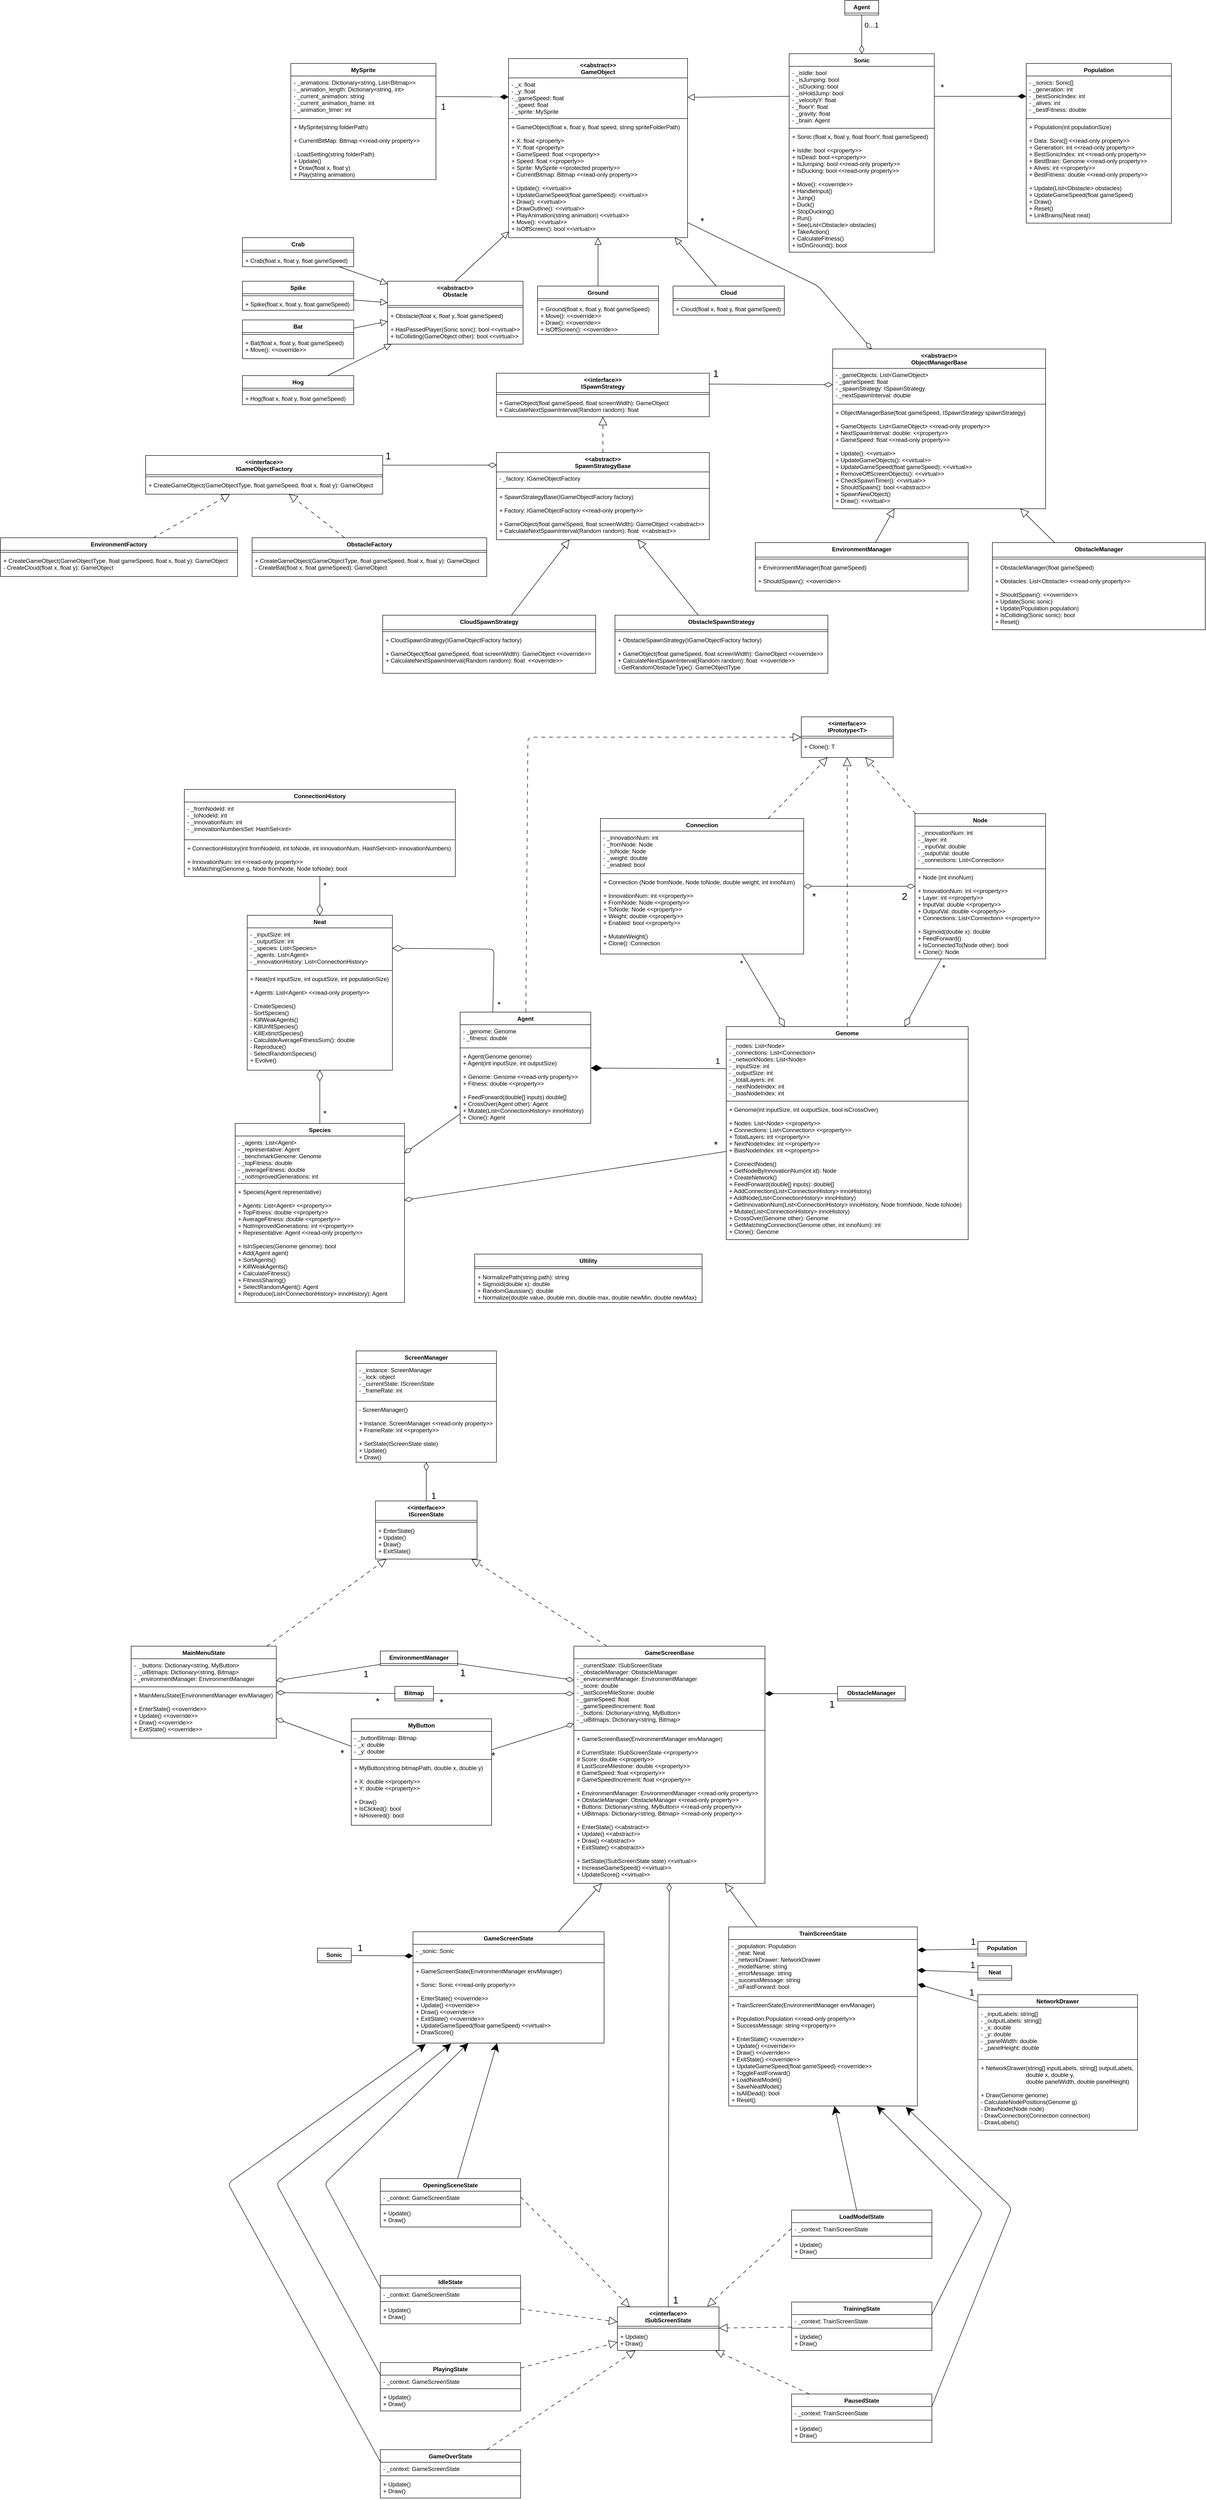 <mxfile>
    <diagram id="orqxFLYhP0BUc9gmHuvd" name="Page-1">
        <mxGraphModel dx="1697" dy="762" grid="1" gridSize="10" guides="1" tooltips="1" connect="1" arrows="1" fold="1" page="1" pageScale="1" pageWidth="850" pageHeight="1100" math="0" shadow="0">
            <root>
                <mxCell id="0"/>
                <mxCell id="1" parent="0"/>
                <mxCell id="2" value="&lt;&lt;abstract&gt;&gt;&#10;GameObject" style="swimlane;fontStyle=1;align=center;verticalAlign=top;childLayout=stackLayout;horizontal=1;startSize=40;horizontalStack=0;resizeParent=1;resizeParentMax=0;resizeLast=0;collapsible=1;marginBottom=0;" parent="1" vertex="1">
                    <mxGeometry x="220" y="280" width="370" height="370" as="geometry"/>
                </mxCell>
                <mxCell id="3" value="- _x: float&#10;- _y: float&#10;- _gameSpeed: float&#10;- _speed: float&#10;- _sprite: MySprite" style="text;strokeColor=none;fillColor=none;align=left;verticalAlign=top;spacingLeft=4;spacingRight=4;overflow=hidden;rotatable=0;points=[[0,0.5],[1,0.5]];portConstraint=eastwest;" parent="2" vertex="1">
                    <mxGeometry y="40" width="370" height="80" as="geometry"/>
                </mxCell>
                <mxCell id="4" value="" style="line;strokeWidth=1;fillColor=none;align=left;verticalAlign=middle;spacingTop=-1;spacingLeft=3;spacingRight=3;rotatable=0;labelPosition=right;points=[];portConstraint=eastwest;strokeColor=inherit;" parent="2" vertex="1">
                    <mxGeometry y="120" width="370" height="8" as="geometry"/>
                </mxCell>
                <mxCell id="5" value="+ GameObject(float x, float y, float speed, string spriteFolderPath)&#10;&#10;+ X: float &lt;property&gt;&#10;+ Y: float &lt;property&gt;&#10;+ GameSpeed: float &lt;&lt;property&gt;&gt;&#10;+ Speed: float &lt;&lt;property&gt;&gt;&#10;+ Sprite: MySprite &lt;&lt;protected property&gt;&gt;&#10;+ CurrentBitmap: Bitmap &lt;&lt;read-only property&gt;&gt;&#10;&#10;+ Update(): &lt;&lt;virtual&gt;&gt;&#10;+ UpdateGameSpeed(float gameSpeed): &lt;&lt;virtual&gt;&gt;&#10;+ Draw(): &lt;&lt;virtual&gt;&gt;&#10;+ DrawOutline(): &lt;&lt;virtual&gt;&gt;&#10;+ PlayAnimation(string animation) &lt;&lt;virtual&gt;&gt;&#10;+ Move(): &lt;&lt;virtual&gt;&gt;&#10;+ IsOffScreen(): bool &lt;&lt;virtual&gt;&gt;" style="text;strokeColor=none;fillColor=none;align=left;verticalAlign=top;spacingLeft=4;spacingRight=4;overflow=hidden;rotatable=0;points=[[0,0.5],[1,0.5]];portConstraint=eastwest;" parent="2" vertex="1">
                    <mxGeometry y="128" width="370" height="242" as="geometry"/>
                </mxCell>
                <mxCell id="61" style="edgeStyle=none;html=1;strokeWidth=1;endArrow=block;endFill=0;endSize=12;" parent="1" source="9" edge="1">
                    <mxGeometry relative="1" as="geometry">
                        <mxPoint x="-30" y="823" as="targetPoint"/>
                    </mxGeometry>
                </mxCell>
                <mxCell id="9" value="Bat" style="swimlane;fontStyle=1;align=center;verticalAlign=top;childLayout=stackLayout;horizontal=1;startSize=26;horizontalStack=0;resizeParent=1;resizeParentMax=0;resizeLast=0;collapsible=1;marginBottom=0;" parent="1" vertex="1">
                    <mxGeometry x="-330" y="820" width="230" height="80" as="geometry"/>
                </mxCell>
                <mxCell id="11" value="" style="line;strokeWidth=1;fillColor=none;align=left;verticalAlign=middle;spacingTop=-1;spacingLeft=3;spacingRight=3;rotatable=0;labelPosition=right;points=[];portConstraint=eastwest;strokeColor=inherit;" parent="9" vertex="1">
                    <mxGeometry y="26" width="230" height="8" as="geometry"/>
                </mxCell>
                <mxCell id="12" value="+ Bat(float x, float y, float gameSpeed)&#10;+ Move(): &lt;&lt;override&gt;&gt;" style="text;strokeColor=none;fillColor=none;align=left;verticalAlign=top;spacingLeft=4;spacingRight=4;overflow=hidden;rotatable=0;points=[[0,0.5],[1,0.5]];portConstraint=eastwest;" parent="9" vertex="1">
                    <mxGeometry y="34" width="230" height="46" as="geometry"/>
                </mxCell>
                <mxCell id="55" style="edgeStyle=none;html=1;strokeWidth=1;endArrow=block;endFill=0;endSize=12;exitX=0.5;exitY=0;exitDx=0;exitDy=0;" parent="1" source="13" target="2" edge="1">
                    <mxGeometry relative="1" as="geometry"/>
                </mxCell>
                <mxCell id="13" value="&lt;&lt;abstract&gt;&gt;&#10;Obstacle" style="swimlane;fontStyle=1;align=center;verticalAlign=top;childLayout=stackLayout;horizontal=1;startSize=50;horizontalStack=0;resizeParent=1;resizeParentMax=0;resizeLast=0;collapsible=1;marginBottom=0;" parent="1" vertex="1">
                    <mxGeometry x="-30" y="740" width="280" height="130" as="geometry"/>
                </mxCell>
                <mxCell id="15" value="" style="line;strokeWidth=1;fillColor=none;align=left;verticalAlign=middle;spacingTop=-1;spacingLeft=3;spacingRight=3;rotatable=0;labelPosition=right;points=[];portConstraint=eastwest;strokeColor=inherit;" parent="13" vertex="1">
                    <mxGeometry y="50" width="280" height="8" as="geometry"/>
                </mxCell>
                <mxCell id="16" value="+ Obstacle(float x, float y, float gameSpeed)&#10;&#10;+ HasPassedPlayer(Sonic sonic): bool &lt;&lt;virtual&gt;&gt;&#10;+ IsColliding(GameObject other): bool &lt;&lt;virtual&gt;&gt;&#10;" style="text;strokeColor=none;fillColor=none;align=left;verticalAlign=top;spacingLeft=4;spacingRight=4;overflow=hidden;rotatable=0;points=[[0,0.5],[1,0.5]];portConstraint=eastwest;" parent="13" vertex="1">
                    <mxGeometry y="58" width="280" height="72" as="geometry"/>
                </mxCell>
                <mxCell id="59" style="edgeStyle=none;html=1;strokeWidth=1;endArrow=block;endFill=0;endSize=12;" parent="1" source="17" edge="1">
                    <mxGeometry relative="1" as="geometry">
                        <mxPoint x="-30" y="745.462" as="targetPoint"/>
                    </mxGeometry>
                </mxCell>
                <mxCell id="17" value="Crab" style="swimlane;fontStyle=1;align=center;verticalAlign=top;childLayout=stackLayout;horizontal=1;startSize=26;horizontalStack=0;resizeParent=1;resizeParentMax=0;resizeLast=0;collapsible=1;marginBottom=0;" parent="1" vertex="1">
                    <mxGeometry x="-330" y="650" width="230" height="60" as="geometry"/>
                </mxCell>
                <mxCell id="18" value="" style="line;strokeWidth=1;fillColor=none;align=left;verticalAlign=middle;spacingTop=-1;spacingLeft=3;spacingRight=3;rotatable=0;labelPosition=right;points=[];portConstraint=eastwest;strokeColor=inherit;" parent="17" vertex="1">
                    <mxGeometry y="26" width="230" height="8" as="geometry"/>
                </mxCell>
                <mxCell id="19" value="+ Crab(float x, float y, float gameSpeed)" style="text;strokeColor=none;fillColor=none;align=left;verticalAlign=top;spacingLeft=4;spacingRight=4;overflow=hidden;rotatable=0;points=[[0,0.5],[1,0.5]];portConstraint=eastwest;" parent="17" vertex="1">
                    <mxGeometry y="34" width="230" height="26" as="geometry"/>
                </mxCell>
                <mxCell id="62" style="edgeStyle=none;html=1;strokeWidth=1;endArrow=block;endFill=0;endSize=12;" parent="1" source="20" target="13" edge="1">
                    <mxGeometry relative="1" as="geometry"/>
                </mxCell>
                <mxCell id="20" value="Hog" style="swimlane;fontStyle=1;align=center;verticalAlign=top;childLayout=stackLayout;horizontal=1;startSize=26;horizontalStack=0;resizeParent=1;resizeParentMax=0;resizeLast=0;collapsible=1;marginBottom=0;" parent="1" vertex="1">
                    <mxGeometry x="-330" y="935" width="230" height="60" as="geometry"/>
                </mxCell>
                <mxCell id="21" value="" style="line;strokeWidth=1;fillColor=none;align=left;verticalAlign=middle;spacingTop=-1;spacingLeft=3;spacingRight=3;rotatable=0;labelPosition=right;points=[];portConstraint=eastwest;strokeColor=inherit;" parent="20" vertex="1">
                    <mxGeometry y="26" width="230" height="8" as="geometry"/>
                </mxCell>
                <mxCell id="22" value="+ Hog(float x, float y, float gameSpeed)" style="text;strokeColor=none;fillColor=none;align=left;verticalAlign=top;spacingLeft=4;spacingRight=4;overflow=hidden;rotatable=0;points=[[0,0.5],[1,0.5]];portConstraint=eastwest;" parent="20" vertex="1">
                    <mxGeometry y="34" width="230" height="26" as="geometry"/>
                </mxCell>
                <mxCell id="60" style="edgeStyle=none;html=1;strokeWidth=1;endArrow=block;endFill=0;endSize=12;" parent="1" source="23" edge="1">
                    <mxGeometry relative="1" as="geometry">
                        <mxPoint x="-30" y="784.231" as="targetPoint"/>
                    </mxGeometry>
                </mxCell>
                <mxCell id="23" value="Spike" style="swimlane;fontStyle=1;align=center;verticalAlign=top;childLayout=stackLayout;horizontal=1;startSize=26;horizontalStack=0;resizeParent=1;resizeParentMax=0;resizeLast=0;collapsible=1;marginBottom=0;" parent="1" vertex="1">
                    <mxGeometry x="-330" y="740" width="230" height="60" as="geometry"/>
                </mxCell>
                <mxCell id="24" value="" style="line;strokeWidth=1;fillColor=none;align=left;verticalAlign=middle;spacingTop=-1;spacingLeft=3;spacingRight=3;rotatable=0;labelPosition=right;points=[];portConstraint=eastwest;strokeColor=inherit;" parent="23" vertex="1">
                    <mxGeometry y="26" width="230" height="8" as="geometry"/>
                </mxCell>
                <mxCell id="25" value="+ Spike(float x, float y, float gameSpeed)" style="text;strokeColor=none;fillColor=none;align=left;verticalAlign=top;spacingLeft=4;spacingRight=4;overflow=hidden;rotatable=0;points=[[0,0.5],[1,0.5]];portConstraint=eastwest;" parent="23" vertex="1">
                    <mxGeometry y="34" width="230" height="26" as="geometry"/>
                </mxCell>
                <mxCell id="58" style="edgeStyle=none;html=1;strokeWidth=1;endArrow=block;endFill=0;endSize=12;" parent="1" source="30" target="2" edge="1">
                    <mxGeometry relative="1" as="geometry"/>
                </mxCell>
                <mxCell id="30" value="Cloud" style="swimlane;fontStyle=1;align=center;verticalAlign=top;childLayout=stackLayout;horizontal=1;startSize=26;horizontalStack=0;resizeParent=1;resizeParentMax=0;resizeLast=0;collapsible=1;marginBottom=0;" parent="1" vertex="1">
                    <mxGeometry x="560" y="750" width="230" height="60" as="geometry"/>
                </mxCell>
                <mxCell id="31" value="" style="line;strokeWidth=1;fillColor=none;align=left;verticalAlign=middle;spacingTop=-1;spacingLeft=3;spacingRight=3;rotatable=0;labelPosition=right;points=[];portConstraint=eastwest;strokeColor=inherit;" parent="30" vertex="1">
                    <mxGeometry y="26" width="230" height="8" as="geometry"/>
                </mxCell>
                <mxCell id="32" value="+ Cloud(float x, float y, float gameSpeed)" style="text;strokeColor=none;fillColor=none;align=left;verticalAlign=top;spacingLeft=4;spacingRight=4;overflow=hidden;rotatable=0;points=[[0,0.5],[1,0.5]];portConstraint=eastwest;" parent="30" vertex="1">
                    <mxGeometry y="34" width="230" height="26" as="geometry"/>
                </mxCell>
                <mxCell id="33" value="Sonic" style="swimlane;fontStyle=1;align=center;verticalAlign=top;childLayout=stackLayout;horizontal=1;startSize=26;horizontalStack=0;resizeParent=1;resizeParentMax=0;resizeLast=0;collapsible=1;marginBottom=0;" parent="1" vertex="1">
                    <mxGeometry x="800" y="270" width="300" height="410" as="geometry"/>
                </mxCell>
                <mxCell id="34" value="- _isIdle: bool&#10;- _isJumping: bool&#10;- _isDucking: bool&#10;- _isHoldJump: bool&#10;- _velocityY: float&#10;- _floorY: float&#10;- _gravity: float&#10;- _brain: Agent" style="text;strokeColor=none;fillColor=none;align=left;verticalAlign=top;spacingLeft=4;spacingRight=4;overflow=hidden;rotatable=0;points=[[0,0.5],[1,0.5]];portConstraint=eastwest;" parent="33" vertex="1">
                    <mxGeometry y="26" width="300" height="124" as="geometry"/>
                </mxCell>
                <mxCell id="35" value="" style="line;strokeWidth=1;fillColor=none;align=left;verticalAlign=middle;spacingTop=-1;spacingLeft=3;spacingRight=3;rotatable=0;labelPosition=right;points=[];portConstraint=eastwest;strokeColor=inherit;" parent="33" vertex="1">
                    <mxGeometry y="150" width="300" height="8" as="geometry"/>
                </mxCell>
                <mxCell id="36" value="+ Sonic (float x, float y, float floorY, float gameSpeed)&#10;&#10;+ IsIdle: bool &lt;&lt;property&gt;&gt;&#10;+ IsDead: bool &lt;&lt;property&gt;&gt;&#10;+ IsJumping: bool &lt;&lt;read-only property&gt;&gt;&#10;+ IsDucking: bool &lt;&lt;read-only property&gt;&gt;&#10;&#10;+ Move(): &lt;&lt;override&gt;&gt;&#10;+ HandleInput()&#10;+ Jump()&#10;+ Duck()&#10;+ StopDucking()&#10;+ Run()&#10;+ See(List&lt;Obstacle&gt; obstacles)&#10;+ TakeAction()&#10;+ CalculateFitness()&#10;+ IsOnGround(): bool" style="text;strokeColor=none;fillColor=none;align=left;verticalAlign=top;spacingLeft=4;spacingRight=4;overflow=hidden;rotatable=0;points=[[0,0.5],[1,0.5]];portConstraint=eastwest;" parent="33" vertex="1">
                    <mxGeometry y="158" width="300" height="252" as="geometry"/>
                </mxCell>
                <mxCell id="57" style="edgeStyle=none;html=1;exitX=0.5;exitY=0;exitDx=0;exitDy=0;strokeWidth=1;endArrow=block;endFill=0;endSize=12;" parent="1" source="48" target="2" edge="1">
                    <mxGeometry relative="1" as="geometry"/>
                </mxCell>
                <mxCell id="48" value="Ground" style="swimlane;fontStyle=1;align=center;verticalAlign=top;childLayout=stackLayout;horizontal=1;startSize=26;horizontalStack=0;resizeParent=1;resizeParentMax=0;resizeLast=0;collapsible=1;marginBottom=0;" parent="1" vertex="1">
                    <mxGeometry x="280" y="750" width="250" height="100" as="geometry"/>
                </mxCell>
                <mxCell id="49" value="" style="line;strokeWidth=1;fillColor=none;align=left;verticalAlign=middle;spacingTop=-1;spacingLeft=3;spacingRight=3;rotatable=0;labelPosition=right;points=[];portConstraint=eastwest;strokeColor=inherit;" parent="48" vertex="1">
                    <mxGeometry y="26" width="250" height="8" as="geometry"/>
                </mxCell>
                <mxCell id="50" value="+ Ground(float x, float y, float gameSpeed)&#10;+ Move(): &lt;&lt;override&gt;&gt;&#10;+ Draw(): &lt;&lt;override&gt;&gt;&#10;+ IsOffScreen(): &lt;&lt;override&gt;&gt;" style="text;strokeColor=none;fillColor=none;align=left;verticalAlign=top;spacingLeft=4;spacingRight=4;overflow=hidden;rotatable=0;points=[[0,0.5],[1,0.5]];portConstraint=eastwest;" parent="48" vertex="1">
                    <mxGeometry y="34" width="250" height="66" as="geometry"/>
                </mxCell>
                <mxCell id="51" style="edgeStyle=none;html=1;exitX=0;exitY=0.5;exitDx=0;exitDy=0;entryX=1;entryY=0.5;entryDx=0;entryDy=0;endArrow=block;endFill=0;endSize=12;" parent="1" source="34" target="3" edge="1">
                    <mxGeometry relative="1" as="geometry"/>
                </mxCell>
                <mxCell id="110" style="edgeStyle=none;html=1;fontSize=17;endArrow=diamondThin;endFill=0;endSize=20;" parent="1" source="68" target="80" edge="1">
                    <mxGeometry relative="1" as="geometry"/>
                </mxCell>
                <mxCell id="111" value="*" style="edgeLabel;html=1;align=center;verticalAlign=middle;resizable=0;points=[];fontSize=17;" parent="110" vertex="1" connectable="0">
                    <mxGeometry x="-0.805" y="3" relative="1" as="geometry">
                        <mxPoint x="9" y="4" as="offset"/>
                    </mxGeometry>
                </mxCell>
                <mxCell id="406" style="edgeStyle=none;html=1;dashed=1;fontSize=20;startArrow=none;startFill=0;endArrow=block;endFill=0;startSize=15;endSize=15;dashPattern=8 8;" parent="1" source="68" target="400" edge="1">
                    <mxGeometry relative="1" as="geometry"/>
                </mxCell>
                <mxCell id="68" value="Node" style="swimlane;fontStyle=1;align=center;verticalAlign=top;childLayout=stackLayout;horizontal=1;startSize=26;horizontalStack=0;resizeParent=1;resizeParentMax=0;resizeLast=0;collapsible=1;marginBottom=0;" parent="1" vertex="1">
                    <mxGeometry x="1060" y="1840" width="270" height="300" as="geometry"/>
                </mxCell>
                <mxCell id="69" value="- _innovationNum: int&#10;- _layer: int&#10;- _inputVal: double&#10;- _outputVal: double&#10;- _connections: List&lt;Connection&gt;" style="text;strokeColor=none;fillColor=none;align=left;verticalAlign=top;spacingLeft=4;spacingRight=4;overflow=hidden;rotatable=0;points=[[0,0.5],[1,0.5]];portConstraint=eastwest;" parent="68" vertex="1">
                    <mxGeometry y="26" width="270" height="84" as="geometry"/>
                </mxCell>
                <mxCell id="70" value="" style="line;strokeWidth=1;fillColor=none;align=left;verticalAlign=middle;spacingTop=-1;spacingLeft=3;spacingRight=3;rotatable=0;labelPosition=right;points=[];portConstraint=eastwest;strokeColor=inherit;" parent="68" vertex="1">
                    <mxGeometry y="110" width="270" height="8" as="geometry"/>
                </mxCell>
                <mxCell id="71" value="+ Node (int innoNum)&#10;&#10;+ InnovationNum: int &lt;&lt;property&gt;&gt;&#10;+ Layer: int &lt;&lt;property&gt;&gt;&#10;+ InputVal: double &lt;&lt;property&gt;&gt;&#10;+ OutputVal: double &lt;&lt;property&gt;&gt;&#10;+ Connections: List&lt;Connection&gt; &lt;&lt;property&gt;&gt;&#10;&#10;+ Sigmoid(double x): double&#10;+ FeedForward()&#10;+ IsConnectedTo(Node other): bool&#10;+ Clone(): Node" style="text;strokeColor=none;fillColor=none;align=left;verticalAlign=top;spacingLeft=4;spacingRight=4;overflow=hidden;rotatable=0;points=[[0,0.5],[1,0.5]];portConstraint=eastwest;" parent="68" vertex="1">
                    <mxGeometry y="118" width="270" height="182" as="geometry"/>
                </mxCell>
                <mxCell id="109" style="edgeStyle=none;html=1;fontSize=17;endArrow=diamondThin;endFill=0;endSize=20;" parent="1" source="72" target="80" edge="1">
                    <mxGeometry relative="1" as="geometry">
                        <mxPoint x="724" y="2140" as="sourcePoint"/>
                    </mxGeometry>
                </mxCell>
                <mxCell id="112" value="*" style="edgeLabel;html=1;align=center;verticalAlign=middle;resizable=0;points=[];fontSize=17;" parent="109" vertex="1" connectable="0">
                    <mxGeometry x="-0.835" y="1" relative="1" as="geometry">
                        <mxPoint x="-10" y="8" as="offset"/>
                    </mxGeometry>
                </mxCell>
                <mxCell id="393" style="edgeStyle=none;html=1;startArrow=diamondThin;startFill=0;endArrow=diamondThin;endFill=0;endSize=15;startSize=15;" parent="1" source="72" target="68" edge="1">
                    <mxGeometry relative="1" as="geometry"/>
                </mxCell>
                <mxCell id="394" value="&lt;font style=&quot;font-size: 20px;&quot;&gt;*&lt;/font&gt;" style="edgeLabel;html=1;align=center;verticalAlign=middle;resizable=0;points=[];" parent="393" vertex="1" connectable="0">
                    <mxGeometry x="-0.762" y="1" relative="1" as="geometry">
                        <mxPoint x="-7" y="21" as="offset"/>
                    </mxGeometry>
                </mxCell>
                <mxCell id="395" value="2" style="edgeLabel;html=1;align=center;verticalAlign=middle;resizable=0;points=[];fontSize=20;" parent="393" vertex="1" connectable="0">
                    <mxGeometry x="0.804" y="1" relative="1" as="geometry">
                        <mxPoint y="21" as="offset"/>
                    </mxGeometry>
                </mxCell>
                <mxCell id="405" style="edgeStyle=none;html=1;dashed=1;fontSize=20;startArrow=none;startFill=0;endArrow=block;endFill=0;startSize=15;endSize=15;dashPattern=8 8;" parent="1" source="72" target="400" edge="1">
                    <mxGeometry relative="1" as="geometry"/>
                </mxCell>
                <mxCell id="72" value="Connection" style="swimlane;fontStyle=1;align=center;verticalAlign=top;childLayout=stackLayout;horizontal=1;startSize=26;horizontalStack=0;resizeParent=1;resizeParentMax=0;resizeLast=0;collapsible=1;marginBottom=0;" parent="1" vertex="1">
                    <mxGeometry x="410" y="1850" width="420" height="280" as="geometry"/>
                </mxCell>
                <mxCell id="73" value="- _innovationNum: int&#10;- _fromNode: Node&#10;- _toNode: Node&#10;- _weight: double&#10;- _enabled: bool" style="text;strokeColor=none;fillColor=none;align=left;verticalAlign=top;spacingLeft=4;spacingRight=4;overflow=hidden;rotatable=0;points=[[0,0.5],[1,0.5]];portConstraint=eastwest;" parent="72" vertex="1">
                    <mxGeometry y="26" width="420" height="84" as="geometry"/>
                </mxCell>
                <mxCell id="74" value="" style="line;strokeWidth=1;fillColor=none;align=left;verticalAlign=middle;spacingTop=-1;spacingLeft=3;spacingRight=3;rotatable=0;labelPosition=right;points=[];portConstraint=eastwest;strokeColor=inherit;" parent="72" vertex="1">
                    <mxGeometry y="110" width="420" height="8" as="geometry"/>
                </mxCell>
                <mxCell id="75" value="+ Connection (Node fromNode, Node toNode, double weight, int innoNum)&#10;&#10;+ InnovationNum: int &lt;&lt;property&gt;&gt;&#10;+ FromNode: Node &lt;&lt;property&gt;&gt;&#10;+ ToNode: Node &lt;&lt;property&gt;&gt;&#10;+ Weight: double &lt;&lt;property&gt;&gt;&#10;+ Enabled: bool &lt;&lt;property&gt;&gt;&#10;&#10;+ MutateWeight()&#10;+ Clone() :Connection" style="text;strokeColor=none;fillColor=none;align=left;verticalAlign=top;spacingLeft=4;spacingRight=4;overflow=hidden;rotatable=0;points=[[0,0.5],[1,0.5]];portConstraint=eastwest;" parent="72" vertex="1">
                    <mxGeometry y="118" width="420" height="162" as="geometry"/>
                </mxCell>
                <mxCell id="104" style="edgeStyle=none;html=1;fontSize=17;endArrow=diamondThin;endFill=0;endSize=20;" parent="1" source="76" target="88" edge="1">
                    <mxGeometry relative="1" as="geometry"/>
                </mxCell>
                <mxCell id="105" value="*" style="edgeLabel;html=1;align=center;verticalAlign=middle;resizable=0;points=[];fontSize=17;" parent="104" vertex="1" connectable="0">
                    <mxGeometry x="-0.531" relative="1" as="geometry">
                        <mxPoint x="10" as="offset"/>
                    </mxGeometry>
                </mxCell>
                <mxCell id="76" value="ConnectionHistory" style="swimlane;fontStyle=1;align=center;verticalAlign=top;childLayout=stackLayout;horizontal=1;startSize=26;horizontalStack=0;resizeParent=1;resizeParentMax=0;resizeLast=0;collapsible=1;marginBottom=0;" parent="1" vertex="1">
                    <mxGeometry x="-450" y="1790" width="560" height="180" as="geometry"/>
                </mxCell>
                <mxCell id="77" value="- _fromNodeId: int&#10;- _toNodeId: int&#10;- _innovationNum: int&#10;- _innovationNumbersSet: HashSet&lt;int&gt;" style="text;strokeColor=none;fillColor=none;align=left;verticalAlign=top;spacingLeft=4;spacingRight=4;overflow=hidden;rotatable=0;points=[[0,0.5],[1,0.5]];portConstraint=eastwest;" parent="76" vertex="1">
                    <mxGeometry y="26" width="560" height="74" as="geometry"/>
                </mxCell>
                <mxCell id="78" value="" style="line;strokeWidth=1;fillColor=none;align=left;verticalAlign=middle;spacingTop=-1;spacingLeft=3;spacingRight=3;rotatable=0;labelPosition=right;points=[];portConstraint=eastwest;strokeColor=inherit;" parent="76" vertex="1">
                    <mxGeometry y="100" width="560" height="8" as="geometry"/>
                </mxCell>
                <mxCell id="79" value="+ ConnectionHistory(int fromNodeId, int toNode, int innovationNum, HashSet&lt;int&gt; innovationNumbers)&#10;&#10;+ InnovationNum: int &lt;&lt;read-only property&gt;&gt;&#10;+ IsMatching(Genome g, Node fromNode, Node toNode): bool" style="text;strokeColor=none;fillColor=none;align=left;verticalAlign=top;spacingLeft=4;spacingRight=4;overflow=hidden;rotatable=0;points=[[0,0.5],[1,0.5]];portConstraint=eastwest;" parent="76" vertex="1">
                    <mxGeometry y="108" width="560" height="72" as="geometry"/>
                </mxCell>
                <mxCell id="404" style="edgeStyle=none;html=1;fontSize=20;startArrow=none;startFill=0;endArrow=block;endFill=0;startSize=15;endSize=15;dashed=1;dashPattern=8 8;" parent="1" source="80" target="400" edge="1">
                    <mxGeometry relative="1" as="geometry"/>
                </mxCell>
                <mxCell id="431" style="edgeStyle=none;html=1;fontSize=20;endArrow=diamondThin;endFill=0;endSize=15;" edge="1" parent="1" source="80" target="84">
                    <mxGeometry relative="1" as="geometry"/>
                </mxCell>
                <mxCell id="432" value="*" style="edgeLabel;html=1;align=center;verticalAlign=middle;resizable=0;points=[];fontSize=20;" vertex="1" connectable="0" parent="431">
                    <mxGeometry x="-0.932" y="1" relative="1" as="geometry">
                        <mxPoint y="-20" as="offset"/>
                    </mxGeometry>
                </mxCell>
                <mxCell id="80" value="Genome" style="swimlane;fontStyle=1;align=center;verticalAlign=top;childLayout=stackLayout;horizontal=1;startSize=26;horizontalStack=0;resizeParent=1;resizeParentMax=0;resizeLast=0;collapsible=1;marginBottom=0;" parent="1" vertex="1">
                    <mxGeometry x="670" y="2280" width="500" height="440" as="geometry">
                        <mxRectangle x="960" y="1480" width="90" height="30" as="alternateBounds"/>
                    </mxGeometry>
                </mxCell>
                <mxCell id="81" value="- _nodes: List&lt;Node&gt;&#10;- _connections: List&lt;Connection&gt;&#10;- _networkNodes: List&lt;Node&gt;&#10;- _inputSize: int&#10;- _outputSize: int&#10;- _totalLayers: int&#10;- _nextNodeIndex: int&#10;- _biasNodeIndex: int" style="text;strokeColor=none;fillColor=none;align=left;verticalAlign=top;spacingLeft=4;spacingRight=4;overflow=hidden;rotatable=0;points=[[0,0.5],[1,0.5]];portConstraint=eastwest;" parent="80" vertex="1">
                    <mxGeometry y="26" width="500" height="124" as="geometry"/>
                </mxCell>
                <mxCell id="82" value="" style="line;strokeWidth=1;fillColor=none;align=left;verticalAlign=middle;spacingTop=-1;spacingLeft=3;spacingRight=3;rotatable=0;labelPosition=right;points=[];portConstraint=eastwest;strokeColor=inherit;" parent="80" vertex="1">
                    <mxGeometry y="150" width="500" height="8" as="geometry"/>
                </mxCell>
                <mxCell id="83" value="+ Genome(int inputSize, int outputSize, bool isCrossOver)&#10;&#10;+ Nodes: List&lt;Node&gt; &lt;&lt;property&gt;&gt;&#10;+ Connections: List&lt;Connection&gt; &lt;&lt;property&gt;&gt;&#10;+ TotalLayers: int &lt;&lt;property&gt;&gt;&#10;+ NextNodeIndex: int &lt;&lt;property&gt;&gt;&#10;+ BiasNodeIndex: int &lt;&lt;property&gt;&gt;&#10;&#10;+ ConnectNodes()&#10;+ GetNodeByInnovationNum(int id): Node&#10;+ CreateNetwork()&#10;+ FeedForward(double[] inputs): double[]&#10;+ AddConnection(List&lt;ConnectionHistory&gt; innoHistory)&#10;+ AddNode(List&lt;ConnectionHistory&gt; innoHistory)&#10;+ GetInnovationNum(List&lt;ConnectionHistory&gt; innoHistory, Node fromNode, Node toNode)&#10;+ Mutate(List&lt;ConnectionHistory&gt; innoHistory)&#10;+ CrossOver(Genome other): Genome&#10;+ GetMatchingConnection(Genome other, int innoNum): int&#10;+ Clone(): Genome&#10;" style="text;strokeColor=none;fillColor=none;align=left;verticalAlign=top;spacingLeft=4;spacingRight=4;overflow=hidden;rotatable=0;points=[[0,0.5],[1,0.5]];portConstraint=eastwest;" parent="80" vertex="1">
                    <mxGeometry y="158" width="500" height="282" as="geometry"/>
                </mxCell>
                <mxCell id="99" value="*" style="edgeStyle=none;html=1;fontSize=17;endArrow=diamondThin;endFill=0;endSize=20;" parent="1" source="84" target="91" edge="1">
                    <mxGeometry x="-0.636" y="-10" relative="1" as="geometry">
                        <mxPoint as="offset"/>
                    </mxGeometry>
                </mxCell>
                <mxCell id="84" value="Species" style="swimlane;fontStyle=1;align=center;verticalAlign=top;childLayout=stackLayout;horizontal=1;startSize=26;horizontalStack=0;resizeParent=1;resizeParentMax=0;resizeLast=0;collapsible=1;marginBottom=0;" parent="1" vertex="1">
                    <mxGeometry x="-345" y="2480" width="350" height="370" as="geometry"/>
                </mxCell>
                <mxCell id="85" value="- _agents: List&lt;Agent&gt;&#10;- _representative: Agent&#10;- _benchmarkGenome: Genome&#10;- _topFitness: double&#10;- _averageFitness: double&#10;- _notImprovedGenerations: int" style="text;strokeColor=none;fillColor=none;align=left;verticalAlign=top;spacingLeft=4;spacingRight=4;overflow=hidden;rotatable=0;points=[[0,0.5],[1,0.5]];portConstraint=eastwest;" parent="84" vertex="1">
                    <mxGeometry y="26" width="350" height="94" as="geometry"/>
                </mxCell>
                <mxCell id="86" value="" style="line;strokeWidth=1;fillColor=none;align=left;verticalAlign=middle;spacingTop=-1;spacingLeft=3;spacingRight=3;rotatable=0;labelPosition=right;points=[];portConstraint=eastwest;strokeColor=inherit;" parent="84" vertex="1">
                    <mxGeometry y="120" width="350" height="8" as="geometry"/>
                </mxCell>
                <mxCell id="87" value="+ Species(Agent representative)&#10;&#10;+ Agents: List&lt;Agent&gt; &lt;&lt;property&gt;&gt;&#10;+ TopFitness: double &lt;&lt;property&gt;&gt;&#10;+ AverageFitness: double &lt;&lt;property&gt;&gt;&#10;+ NotImprovedGenerations: int &lt;&lt;property&gt;&gt;&#10;+ Representative: Agent &lt;&lt;read-only property&gt;&gt;&#10;&#10;+ IsInSpecies(Genome genome): bool&#10;+ Add(Agent agent)&#10;+ SortAgents()&#10;+ KillWeakAgents()&#10;+ CalculateFitness()&#10;+ FitnessSharing()&#10;+ SelectRandomAgent(): Agent&#10;+ Reproduce(List&lt;ConnectionHistory&gt; innoHistory): Agent" style="text;strokeColor=none;fillColor=none;align=left;verticalAlign=top;spacingLeft=4;spacingRight=4;overflow=hidden;rotatable=0;points=[[0,0.5],[1,0.5]];portConstraint=eastwest;" parent="84" vertex="1">
                    <mxGeometry y="128" width="350" height="242" as="geometry"/>
                </mxCell>
                <mxCell id="88" value="Neat" style="swimlane;fontStyle=1;align=center;verticalAlign=top;childLayout=stackLayout;horizontal=1;startSize=26;horizontalStack=0;resizeParent=1;resizeParentMax=0;resizeLast=0;collapsible=1;marginBottom=0;" parent="1" vertex="1">
                    <mxGeometry x="-320" y="2050" width="300" height="320" as="geometry"/>
                </mxCell>
                <mxCell id="89" value="- _inputSize: int&#10;- _outputSize: int&#10;- _species: List&lt;Species&gt;&#10;- _agents: List&lt;Agent&gt;&#10;- _innovationHistory: List&lt;ConnectionHistory&gt;" style="text;strokeColor=none;fillColor=none;align=left;verticalAlign=top;spacingLeft=4;spacingRight=4;overflow=hidden;rotatable=0;points=[[0,0.5],[1,0.5]];portConstraint=eastwest;" parent="88" vertex="1">
                    <mxGeometry y="26" width="300" height="84" as="geometry"/>
                </mxCell>
                <mxCell id="90" value="" style="line;strokeWidth=1;fillColor=none;align=left;verticalAlign=middle;spacingTop=-1;spacingLeft=3;spacingRight=3;rotatable=0;labelPosition=right;points=[];portConstraint=eastwest;strokeColor=inherit;" parent="88" vertex="1">
                    <mxGeometry y="110" width="300" height="8" as="geometry"/>
                </mxCell>
                <mxCell id="91" value="+ Neat(int inputSize, int ouputSize, int populationSize)&#10;&#10;+ Agents: List&lt;Agent&gt; &lt;&lt;read-only property&gt;&gt;&#10;&#10;- CreateSpecies()&#10;- SortSpecies()&#10;- KillWeakAgents()&#10;- KillUnfitSpecies()&#10;- KillExtinctSpecies()&#10;- CalculateAverageFitnessSum(): double&#10;- Reproduce()&#10;- SelectRandomSpecies()&#10;+ Evolve()" style="text;strokeColor=none;fillColor=none;align=left;verticalAlign=top;spacingLeft=4;spacingRight=4;overflow=hidden;rotatable=0;points=[[0,0.5],[1,0.5]];portConstraint=eastwest;" parent="88" vertex="1">
                    <mxGeometry y="118" width="300" height="202" as="geometry"/>
                </mxCell>
                <mxCell id="100" style="edgeStyle=none;html=1;fontSize=17;endArrow=diamondThin;endFill=0;endSize=20;entryX=1;entryY=0.5;entryDx=0;entryDy=0;exitX=0.25;exitY=0;exitDx=0;exitDy=0;" parent="1" source="92" target="89" edge="1">
                    <mxGeometry relative="1" as="geometry">
                        <Array as="points">
                            <mxPoint x="190" y="2120"/>
                        </Array>
                    </mxGeometry>
                </mxCell>
                <mxCell id="101" value="*" style="edgeLabel;html=1;align=center;verticalAlign=middle;resizable=0;points=[];fontSize=17;" parent="100" vertex="1" connectable="0">
                    <mxGeometry x="-0.935" y="-2" relative="1" as="geometry">
                        <mxPoint x="10" y="-4" as="offset"/>
                    </mxGeometry>
                </mxCell>
                <mxCell id="407" style="edgeStyle=none;html=1;dashed=1;fontSize=20;startArrow=none;startFill=0;endArrow=block;endFill=0;startSize=15;endSize=15;dashPattern=8 8;" parent="1" source="92" target="400" edge="1">
                    <mxGeometry relative="1" as="geometry">
                        <Array as="points">
                            <mxPoint x="260" y="1682"/>
                        </Array>
                    </mxGeometry>
                </mxCell>
                <mxCell id="429" style="edgeStyle=none;html=1;fontSize=20;endArrow=diamondThin;endFill=0;endSize=15;" edge="1" parent="1" source="92" target="84">
                    <mxGeometry relative="1" as="geometry"/>
                </mxCell>
                <mxCell id="430" value="*" style="edgeLabel;html=1;align=center;verticalAlign=middle;resizable=0;points=[];fontSize=20;" vertex="1" connectable="0" parent="429">
                    <mxGeometry x="-0.819" relative="1" as="geometry">
                        <mxPoint y="-19" as="offset"/>
                    </mxGeometry>
                </mxCell>
                <mxCell id="92" value="Agent" style="swimlane;fontStyle=1;align=center;verticalAlign=top;childLayout=stackLayout;horizontal=1;startSize=26;horizontalStack=0;resizeParent=1;resizeParentMax=0;resizeLast=0;collapsible=1;marginBottom=0;" parent="1" vertex="1">
                    <mxGeometry x="120" y="2250" width="270" height="230" as="geometry"/>
                </mxCell>
                <mxCell id="93" value="- _genome: Genome&#10;- _fitness: double" style="text;strokeColor=none;fillColor=none;align=left;verticalAlign=top;spacingLeft=4;spacingRight=4;overflow=hidden;rotatable=0;points=[[0,0.5],[1,0.5]];portConstraint=eastwest;" parent="92" vertex="1">
                    <mxGeometry y="26" width="270" height="44" as="geometry"/>
                </mxCell>
                <mxCell id="94" value="" style="line;strokeWidth=1;fillColor=none;align=left;verticalAlign=middle;spacingTop=-1;spacingLeft=3;spacingRight=3;rotatable=0;labelPosition=right;points=[];portConstraint=eastwest;strokeColor=inherit;" parent="92" vertex="1">
                    <mxGeometry y="70" width="270" height="8" as="geometry"/>
                </mxCell>
                <mxCell id="95" value="+ Agent(Genome genome)&#10;+ Agent(int inputSize, int outputSize)&#10;&#10;+ Genome: Genome &lt;&lt;read-only property&gt;&gt;&#10;+ Fitness: double &lt;&lt;property&gt;&gt;&#10;&#10;+ FeedForward(double[] inputs) double[]&#10;+ CrossOver(Agent other): Agent&#10;+ Mutate(List&lt;ConnectionHistory&gt; innoHistory)&#10;+ Clone(): Agent" style="text;strokeColor=none;fillColor=none;align=left;verticalAlign=top;spacingLeft=4;spacingRight=4;overflow=hidden;rotatable=0;points=[[0,0.5],[1,0.5]];portConstraint=eastwest;" parent="92" vertex="1">
                    <mxGeometry y="78" width="270" height="152" as="geometry"/>
                </mxCell>
                <mxCell id="107" style="edgeStyle=none;html=1;fontSize=17;endArrow=diamondThin;endFill=1;endSize=20;" parent="1" source="81" target="92" edge="1">
                    <mxGeometry relative="1" as="geometry"/>
                </mxCell>
                <mxCell id="108" value="1" style="edgeLabel;html=1;align=center;verticalAlign=middle;resizable=0;points=[];fontSize=17;" parent="107" vertex="1" connectable="0">
                    <mxGeometry x="-0.869" y="-2" relative="1" as="geometry">
                        <mxPoint y="-13" as="offset"/>
                    </mxGeometry>
                </mxCell>
                <mxCell id="113" value="Agent" style="swimlane;fontStyle=1;align=center;verticalAlign=top;childLayout=stackLayout;horizontal=1;startSize=26;horizontalStack=0;resizeParent=1;resizeParentMax=0;resizeLast=0;collapsible=1;marginBottom=0;" parent="1" vertex="1" collapsed="1">
                    <mxGeometry x="915" y="160" width="70" height="30" as="geometry">
                        <mxRectangle x="930" y="30" width="270" height="230" as="alternateBounds"/>
                    </mxGeometry>
                </mxCell>
                <mxCell id="114" value="- _genome: Genome&#10;- _fitness: double" style="text;strokeColor=none;fillColor=none;align=left;verticalAlign=top;spacingLeft=4;spacingRight=4;overflow=hidden;rotatable=0;points=[[0,0.5],[1,0.5]];portConstraint=eastwest;" parent="113" vertex="1">
                    <mxGeometry y="26" width="270" height="44" as="geometry"/>
                </mxCell>
                <mxCell id="115" value="" style="line;strokeWidth=1;fillColor=none;align=left;verticalAlign=middle;spacingTop=-1;spacingLeft=3;spacingRight=3;rotatable=0;labelPosition=right;points=[];portConstraint=eastwest;strokeColor=inherit;" parent="113" vertex="1">
                    <mxGeometry y="70" width="270" height="8" as="geometry"/>
                </mxCell>
                <mxCell id="116" value="+ Agent(Genome genome)&#10;+ Agent(int inputSize, int outputSize)&#10;&#10;+ Genome: Genome &lt;&lt;read-only property&gt;&gt;&#10;+ Fitness: double &lt;&lt;property&gt;&gt;&#10;&#10;+ FeedForward(double[] inputs) double[]&#10;+ CrossOver(Agent other): Agent&#10;+ Mutate(List&lt;ConnectionHistory&gt; innoHistory)&#10;+ Clone(): Agent" style="text;strokeColor=none;fillColor=none;align=left;verticalAlign=top;spacingLeft=4;spacingRight=4;overflow=hidden;rotatable=0;points=[[0,0.5],[1,0.5]];portConstraint=eastwest;" parent="113" vertex="1">
                    <mxGeometry y="78" width="270" height="152" as="geometry"/>
                </mxCell>
                <mxCell id="117" style="edgeStyle=none;html=1;entryX=0.5;entryY=0;entryDx=0;entryDy=0;endArrow=diamondThin;endFill=0;endSize=15;exitX=0.5;exitY=1;exitDx=0;exitDy=0;" parent="1" source="113" target="33" edge="1">
                    <mxGeometry relative="1" as="geometry">
                        <mxPoint x="1270" y="318" as="sourcePoint"/>
                    </mxGeometry>
                </mxCell>
                <mxCell id="118" value="&lt;font style=&quot;font-size: 15px;&quot;&gt;0...1&lt;/font&gt;" style="edgeLabel;html=1;align=center;verticalAlign=middle;resizable=0;points=[];" parent="117" vertex="1" connectable="0">
                    <mxGeometry x="-0.853" y="-2" relative="1" as="geometry">
                        <mxPoint x="22" y="14" as="offset"/>
                    </mxGeometry>
                </mxCell>
                <mxCell id="120" value="Population" style="swimlane;fontStyle=1;align=center;verticalAlign=top;childLayout=stackLayout;horizontal=1;startSize=26;horizontalStack=0;resizeParent=1;resizeParentMax=0;resizeLast=0;collapsible=1;marginBottom=0;" parent="1" vertex="1">
                    <mxGeometry x="1290" y="290" width="300" height="330" as="geometry"/>
                </mxCell>
                <mxCell id="121" value="- _sonics: Sonic[]&#10;- _generation: int&#10;- _bestSonicIndex: int&#10;- _alives: int&#10;- _bestFitness: double" style="text;strokeColor=none;fillColor=none;align=left;verticalAlign=top;spacingLeft=4;spacingRight=4;overflow=hidden;rotatable=0;points=[[0,0.5],[1,0.5]];portConstraint=eastwest;" parent="120" vertex="1">
                    <mxGeometry y="26" width="300" height="84" as="geometry"/>
                </mxCell>
                <mxCell id="122" value="" style="line;strokeWidth=1;fillColor=none;align=left;verticalAlign=middle;spacingTop=-1;spacingLeft=3;spacingRight=3;rotatable=0;labelPosition=right;points=[];portConstraint=eastwest;strokeColor=inherit;" parent="120" vertex="1">
                    <mxGeometry y="110" width="300" height="8" as="geometry"/>
                </mxCell>
                <mxCell id="123" value="+ Population(int populationSize)&#10;&#10;+ Data: Sonic[] &lt;&lt;read-only property&gt;&gt;&#10;+ Generation: int &lt;&lt;read-only property&gt;&gt;&#10;+ BestSonicIndex: int &lt;&lt;read-only property&gt;&gt;&#10;+ BestBrain: Genome &lt;&lt;read-only property&gt;&gt;&#10;+ Alives: int &lt;&lt;property&gt;&gt;&#10;+ BestFitness: double &lt;&lt;read-only property&gt;&gt;&#10;&#10;+ Update(List&lt;Obstacle&gt; obstacles)&#10;+ UpdateGameSpeed(float gameSpeed)&#10;+ Draw()&#10;+ Reset()&#10;+ LinkBrains(Neat neat)&#10;" style="text;strokeColor=none;fillColor=none;align=left;verticalAlign=top;spacingLeft=4;spacingRight=4;overflow=hidden;rotatable=0;points=[[0,0.5],[1,0.5]];portConstraint=eastwest;" parent="120" vertex="1">
                    <mxGeometry y="118" width="300" height="212" as="geometry"/>
                </mxCell>
                <mxCell id="124" style="edgeStyle=none;html=1;exitX=1;exitY=0.5;exitDx=0;exitDy=0;endArrow=diamondThin;endFill=1;endSize=15;" parent="1" source="34" target="121" edge="1">
                    <mxGeometry relative="1" as="geometry"/>
                </mxCell>
                <mxCell id="125" value="&lt;font style=&quot;font-size: 18px;&quot;&gt;*&lt;/font&gt;" style="edgeLabel;html=1;align=center;verticalAlign=middle;resizable=0;points=[];" parent="124" vertex="1" connectable="0">
                    <mxGeometry x="-0.832" y="2" relative="1" as="geometry">
                        <mxPoint y="-16" as="offset"/>
                    </mxGeometry>
                </mxCell>
                <mxCell id="130" style="edgeStyle=none;html=1;fontSize=18;endArrow=diamondThin;endFill=1;endSize=15;" parent="1" source="127" target="3" edge="1">
                    <mxGeometry relative="1" as="geometry"/>
                </mxCell>
                <mxCell id="132" value="1" style="edgeLabel;html=1;align=center;verticalAlign=middle;resizable=0;points=[];fontSize=18;" parent="130" vertex="1" connectable="0">
                    <mxGeometry x="-0.764" y="-2" relative="1" as="geometry">
                        <mxPoint x="-3" y="19" as="offset"/>
                    </mxGeometry>
                </mxCell>
                <mxCell id="126" value="MySprite" style="swimlane;fontStyle=1;align=center;verticalAlign=top;childLayout=stackLayout;horizontal=1;startSize=26;horizontalStack=0;resizeParent=1;resizeParentMax=0;resizeLast=0;collapsible=1;marginBottom=0;" parent="1" vertex="1">
                    <mxGeometry x="-230" y="290" width="300" height="240" as="geometry">
                        <mxRectangle x="360" y="140" width="90" height="30" as="alternateBounds"/>
                    </mxGeometry>
                </mxCell>
                <mxCell id="127" value="- _animations: Dictionary&lt;string, List&lt;Bitmap&gt;&gt;&#10;- _animation_length: Dictionary&lt;string, int&gt;&#10;- _current_animation: string&#10;- _current_animation_frame: int&#10;- _animation_timer: int" style="text;strokeColor=none;fillColor=none;align=left;verticalAlign=top;spacingLeft=4;spacingRight=4;overflow=hidden;rotatable=0;points=[[0,0.5],[1,0.5]];portConstraint=eastwest;" parent="126" vertex="1">
                    <mxGeometry y="26" width="300" height="84" as="geometry"/>
                </mxCell>
                <mxCell id="128" value="" style="line;strokeWidth=1;fillColor=none;align=left;verticalAlign=middle;spacingTop=-1;spacingLeft=3;spacingRight=3;rotatable=0;labelPosition=right;points=[];portConstraint=eastwest;strokeColor=inherit;" parent="126" vertex="1">
                    <mxGeometry y="110" width="300" height="8" as="geometry"/>
                </mxCell>
                <mxCell id="129" value="+ MySprite(string folderPath)&#10;&#10;+ CurrentBitMap: Bitmap &lt;&lt;read-only property&gt;&gt;&#10;&#10;- LoadSetting(string folderPath)&#10;+ Update()&#10;+ Draw(float x, float y)&#10;+ Play(string animation)" style="text;strokeColor=none;fillColor=none;align=left;verticalAlign=top;spacingLeft=4;spacingRight=4;overflow=hidden;rotatable=0;points=[[0,0.5],[1,0.5]];portConstraint=eastwest;" parent="126" vertex="1">
                    <mxGeometry y="118" width="300" height="122" as="geometry"/>
                </mxCell>
                <mxCell id="141" value="Ultility" style="swimlane;fontStyle=1;align=center;verticalAlign=top;childLayout=stackLayout;horizontal=1;startSize=26;horizontalStack=0;resizeParent=1;resizeParentMax=0;resizeLast=0;collapsible=1;marginBottom=0;" parent="1" vertex="1">
                    <mxGeometry x="150" y="2750" width="470" height="100" as="geometry"/>
                </mxCell>
                <mxCell id="143" value="" style="line;strokeWidth=1;fillColor=none;align=left;verticalAlign=middle;spacingTop=-1;spacingLeft=3;spacingRight=3;rotatable=0;labelPosition=right;points=[];portConstraint=eastwest;strokeColor=inherit;" parent="141" vertex="1">
                    <mxGeometry y="26" width="470" height="8" as="geometry"/>
                </mxCell>
                <mxCell id="144" value="+ NormalizePath(string path): string&#10;+ Sigmoid(double x): double&#10;+ RandomGaussian(): double&#10;+ Normalize(double value, double min, double max, double newMin, double newMax)" style="text;strokeColor=none;fillColor=none;align=left;verticalAlign=top;spacingLeft=4;spacingRight=4;overflow=hidden;rotatable=0;points=[[0,0.5],[1,0.5]];portConstraint=eastwest;" parent="141" vertex="1">
                    <mxGeometry y="34" width="470" height="66" as="geometry"/>
                </mxCell>
                <mxCell id="145" value="ScreenManager" style="swimlane;fontStyle=1;align=center;verticalAlign=top;childLayout=stackLayout;horizontal=1;startSize=26;horizontalStack=0;resizeParent=1;resizeParentMax=0;resizeLast=0;collapsible=1;marginBottom=0;" parent="1" vertex="1">
                    <mxGeometry x="-95" y="2950" width="290" height="230" as="geometry"/>
                </mxCell>
                <mxCell id="146" value="- _instance: ScreenManager&#10;- _lock: object&#10;- _currentState: IScreenState&#10;- _frameRate: int" style="text;strokeColor=none;fillColor=none;align=left;verticalAlign=top;spacingLeft=4;spacingRight=4;overflow=hidden;rotatable=0;points=[[0,0.5],[1,0.5]];portConstraint=eastwest;" parent="145" vertex="1">
                    <mxGeometry y="26" width="290" height="74" as="geometry"/>
                </mxCell>
                <mxCell id="147" value="" style="line;strokeWidth=1;fillColor=none;align=left;verticalAlign=middle;spacingTop=-1;spacingLeft=3;spacingRight=3;rotatable=0;labelPosition=right;points=[];portConstraint=eastwest;strokeColor=inherit;" parent="145" vertex="1">
                    <mxGeometry y="100" width="290" height="8" as="geometry"/>
                </mxCell>
                <mxCell id="148" value="- ScreenManager()&#10;&#10;+ Instance: ScreenManager &lt;&lt;read-only property&gt;&gt;&#10;+ FrameRate: int &lt;&lt;property&gt;&gt;&#10;&#10;+ SetState(IScreenState state)&#10;+ Update()&#10;+ Draw()" style="text;strokeColor=none;fillColor=none;align=left;verticalAlign=top;spacingLeft=4;spacingRight=4;overflow=hidden;rotatable=0;points=[[0,0.5],[1,0.5]];portConstraint=eastwest;" parent="145" vertex="1">
                    <mxGeometry y="108" width="290" height="122" as="geometry"/>
                </mxCell>
                <mxCell id="210" style="edgeStyle=none;html=1;fontSize=18;endArrow=diamondThin;endFill=0;endSize=15;" parent="1" source="149" target="145" edge="1">
                    <mxGeometry relative="1" as="geometry"/>
                </mxCell>
                <mxCell id="211" value="1" style="edgeLabel;html=1;align=center;verticalAlign=middle;resizable=0;points=[];fontSize=18;" parent="210" vertex="1" connectable="0">
                    <mxGeometry x="-0.754" relative="1" as="geometry">
                        <mxPoint x="15" as="offset"/>
                    </mxGeometry>
                </mxCell>
                <mxCell id="149" value="&lt;&lt;interface&gt;&gt;&#10;IScreenState" style="swimlane;fontStyle=1;align=center;verticalAlign=top;childLayout=stackLayout;horizontal=1;startSize=40;horizontalStack=0;resizeParent=1;resizeParentMax=0;resizeLast=0;collapsible=1;marginBottom=0;" parent="1" vertex="1">
                    <mxGeometry x="-55" y="3260" width="210" height="120" as="geometry"/>
                </mxCell>
                <mxCell id="151" value="" style="line;strokeWidth=1;fillColor=none;align=left;verticalAlign=middle;spacingTop=-1;spacingLeft=3;spacingRight=3;rotatable=0;labelPosition=right;points=[];portConstraint=eastwest;strokeColor=inherit;" parent="149" vertex="1">
                    <mxGeometry y="40" width="210" height="8" as="geometry"/>
                </mxCell>
                <mxCell id="152" value="+ EnterState()&#10;+ Update()&#10;+ Draw()&#10;+ ExitState()" style="text;strokeColor=none;fillColor=none;align=left;verticalAlign=top;spacingLeft=4;spacingRight=4;overflow=hidden;rotatable=0;points=[[0,0.5],[1,0.5]];portConstraint=eastwest;" parent="149" vertex="1">
                    <mxGeometry y="48" width="210" height="72" as="geometry"/>
                </mxCell>
                <mxCell id="212" style="edgeStyle=none;html=1;fontSize=18;endArrow=block;endFill=0;endSize=15;dashed=1;dashPattern=8 8;" parent="1" source="153" target="149" edge="1">
                    <mxGeometry relative="1" as="geometry">
                        <mxPoint x="-33.636" y="3290" as="targetPoint"/>
                    </mxGeometry>
                </mxCell>
                <mxCell id="153" value="MainMenuState" style="swimlane;fontStyle=1;align=center;verticalAlign=top;childLayout=stackLayout;horizontal=1;startSize=26;horizontalStack=0;resizeParent=1;resizeParentMax=0;resizeLast=0;collapsible=1;marginBottom=0;" parent="1" vertex="1">
                    <mxGeometry x="-560" y="3560" width="300" height="190" as="geometry"/>
                </mxCell>
                <mxCell id="154" value="-  _buttons: Dictionary&lt;string, MyButton&gt;&#10;_ _uiBitmaps: Dictionary&lt;string, Bitmap&gt;&#10;- _environmentManager: EnvironmentManager" style="text;strokeColor=none;fillColor=none;align=left;verticalAlign=top;spacingLeft=4;spacingRight=4;overflow=hidden;rotatable=0;points=[[0,0.5],[1,0.5]];portConstraint=eastwest;" parent="153" vertex="1">
                    <mxGeometry y="26" width="300" height="54" as="geometry"/>
                </mxCell>
                <mxCell id="155" value="" style="line;strokeWidth=1;fillColor=none;align=left;verticalAlign=middle;spacingTop=-1;spacingLeft=3;spacingRight=3;rotatable=0;labelPosition=right;points=[];portConstraint=eastwest;strokeColor=inherit;" parent="153" vertex="1">
                    <mxGeometry y="80" width="300" height="8" as="geometry"/>
                </mxCell>
                <mxCell id="156" value="+ MainMenuState(EnvironmentManager envManager)&#10;&#10;+ EnterState() &lt;&lt;override&gt;&gt;&#10;+ Update() &lt;&lt;override&gt;&gt;&#10;+ Draw() &lt;&lt;override&gt;&gt;&#10;+ ExitState() &lt;&lt;override&gt;&gt;" style="text;strokeColor=none;fillColor=none;align=left;verticalAlign=top;spacingLeft=4;spacingRight=4;overflow=hidden;rotatable=0;points=[[0,0.5],[1,0.5]];portConstraint=eastwest;" parent="153" vertex="1">
                    <mxGeometry y="88" width="300" height="102" as="geometry"/>
                </mxCell>
                <mxCell id="229" style="edgeStyle=none;html=1;fontSize=18;endArrow=diamondThin;endFill=0;endSize=15;" parent="1" source="157" target="153" edge="1">
                    <mxGeometry relative="1" as="geometry"/>
                </mxCell>
                <mxCell id="238" value="1" style="edgeLabel;html=1;align=center;verticalAlign=middle;resizable=0;points=[];fontSize=18;" parent="229" vertex="1" connectable="0">
                    <mxGeometry x="-0.824" y="2" relative="1" as="geometry">
                        <mxPoint x="-12" y="15" as="offset"/>
                    </mxGeometry>
                </mxCell>
                <mxCell id="417" style="edgeStyle=none;html=1;fontSize=20;endArrow=diamondThin;endFill=0;endSize=15;" edge="1" parent="1" source="157" target="409">
                    <mxGeometry relative="1" as="geometry"/>
                </mxCell>
                <mxCell id="422" value="1" style="edgeLabel;html=1;align=center;verticalAlign=middle;resizable=0;points=[];fontSize=20;" vertex="1" connectable="0" parent="417">
                    <mxGeometry x="-0.851" y="4" relative="1" as="geometry">
                        <mxPoint x="-9" y="19" as="offset"/>
                    </mxGeometry>
                </mxCell>
                <mxCell id="157" value="EnvironmentManager" style="swimlane;fontStyle=1;align=center;verticalAlign=top;childLayout=stackLayout;horizontal=1;startSize=26;horizontalStack=0;resizeParent=1;resizeParentMax=0;resizeLast=0;collapsible=1;marginBottom=0;" parent="1" vertex="1" collapsed="1">
                    <mxGeometry x="-45" y="3570" width="160" height="30" as="geometry">
                        <mxRectangle x="80" y="3825" width="270" height="220" as="alternateBounds"/>
                    </mxGeometry>
                </mxCell>
                <mxCell id="158" value="- _clouds: List&lt;Clouds&gt;&#10;- _ground: Ground&#10;- _cloudTimer&#10;- _nextCloudInterval: double&#10;- _gameSpeed: float" style="text;strokeColor=none;fillColor=none;align=left;verticalAlign=top;spacingLeft=4;spacingRight=4;overflow=hidden;rotatable=0;points=[[0,0.5],[1,0.5]];portConstraint=eastwest;" parent="157" vertex="1">
                    <mxGeometry y="26" width="270" height="84" as="geometry"/>
                </mxCell>
                <mxCell id="159" value="" style="line;strokeWidth=1;fillColor=none;align=left;verticalAlign=middle;spacingTop=-1;spacingLeft=3;spacingRight=3;rotatable=0;labelPosition=right;points=[];portConstraint=eastwest;strokeColor=inherit;" parent="157" vertex="1">
                    <mxGeometry y="110" width="270" height="8" as="geometry"/>
                </mxCell>
                <mxCell id="160" value="+ EnvironmentSpawner(float gameSpeed)&#10;&#10;+ Update()&#10;+ UpdateGameSpeed(double speed)&#10;- SetNextCloudInterval()&#10;+ Draw()&#10;" style="text;strokeColor=none;fillColor=none;align=left;verticalAlign=top;spacingLeft=4;spacingRight=4;overflow=hidden;rotatable=0;points=[[0,0.5],[1,0.5]];portConstraint=eastwest;" parent="157" vertex="1">
                    <mxGeometry y="118" width="270" height="102" as="geometry"/>
                </mxCell>
                <mxCell id="426" style="edgeStyle=none;html=1;fontSize=20;endArrow=block;endFill=0;endSize=15;" edge="1" parent="1" source="161" target="411">
                    <mxGeometry relative="1" as="geometry"/>
                </mxCell>
                <mxCell id="161" value="GameScreenState" style="swimlane;fontStyle=1;align=center;verticalAlign=top;childLayout=stackLayout;horizontal=1;startSize=26;horizontalStack=0;resizeParent=1;resizeParentMax=0;resizeLast=0;collapsible=1;marginBottom=0;" parent="1" vertex="1">
                    <mxGeometry x="22.5" y="4150" width="395" height="230" as="geometry"/>
                </mxCell>
                <mxCell id="162" value="- _sonic: Sonic" style="text;strokeColor=none;fillColor=none;align=left;verticalAlign=top;spacingLeft=4;spacingRight=4;overflow=hidden;rotatable=0;points=[[0,0.5],[1,0.5]];portConstraint=eastwest;" parent="161" vertex="1">
                    <mxGeometry y="26" width="395" height="34" as="geometry"/>
                </mxCell>
                <mxCell id="163" value="" style="line;strokeWidth=1;fillColor=none;align=left;verticalAlign=middle;spacingTop=-1;spacingLeft=3;spacingRight=3;rotatable=0;labelPosition=right;points=[];portConstraint=eastwest;strokeColor=inherit;" parent="161" vertex="1">
                    <mxGeometry y="60" width="395" height="8" as="geometry"/>
                </mxCell>
                <mxCell id="164" value="+ GameScreenState(EnvironmentManager envManager)&#10;&#10;+ Sonic: Sonic &lt;&lt;read-only property&gt;&gt;&#10;&#10;+ EnterState() &lt;&lt;override&gt;&gt;&#10;+ Update() &lt;&lt;override&gt;&gt;&#10;+ Draw() &lt;&lt;override&gt;&gt;&#10;+ ExitState() &lt;&lt;override&gt;&gt;&#10;+ UpdateGameSpeed(float gameSpeed) &lt;&lt;virtual&gt;&gt;&#10;+ DrawScore()&#10;" style="text;strokeColor=none;fillColor=none;align=left;verticalAlign=top;spacingLeft=4;spacingRight=4;overflow=hidden;rotatable=0;points=[[0,0.5],[1,0.5]];portConstraint=eastwest;" parent="161" vertex="1">
                    <mxGeometry y="68" width="395" height="162" as="geometry"/>
                </mxCell>
                <mxCell id="412" style="edgeStyle=none;html=1;endArrow=diamondThin;endFill=0;endSize=15;" edge="1" parent="1" source="166" target="411">
                    <mxGeometry relative="1" as="geometry"/>
                </mxCell>
                <mxCell id="414" value="&lt;font style=&quot;font-size: 20px;&quot;&gt;1&lt;/font&gt;" style="edgeLabel;html=1;align=center;verticalAlign=middle;resizable=0;points=[];" vertex="1" connectable="0" parent="412">
                    <mxGeometry x="-0.966" relative="1" as="geometry">
                        <mxPoint x="15" as="offset"/>
                    </mxGeometry>
                </mxCell>
                <mxCell id="166" value="&lt;&lt;interface&gt;&gt;&#10;ISubScreenState" style="swimlane;fontStyle=1;align=center;verticalAlign=top;childLayout=stackLayout;horizontal=1;startSize=40;horizontalStack=0;resizeParent=1;resizeParentMax=0;resizeLast=0;collapsible=1;marginBottom=0;" parent="1" vertex="1">
                    <mxGeometry x="445" y="4925" width="210" height="90" as="geometry"/>
                </mxCell>
                <mxCell id="167" value="" style="line;strokeWidth=1;fillColor=none;align=left;verticalAlign=middle;spacingTop=-1;spacingLeft=3;spacingRight=3;rotatable=0;labelPosition=right;points=[];portConstraint=eastwest;strokeColor=inherit;" parent="166" vertex="1">
                    <mxGeometry y="40" width="210" height="8" as="geometry"/>
                </mxCell>
                <mxCell id="168" value="+ Update()&#10;+ Draw()" style="text;strokeColor=none;fillColor=none;align=left;verticalAlign=top;spacingLeft=4;spacingRight=4;overflow=hidden;rotatable=0;points=[[0,0.5],[1,0.5]];portConstraint=eastwest;" parent="166" vertex="1">
                    <mxGeometry y="48" width="210" height="42" as="geometry"/>
                </mxCell>
                <mxCell id="292" style="edgeStyle=none;html=1;fontSize=20;endArrow=block;endFill=0;endSize=15;dashed=1;exitX=1;exitY=0.5;exitDx=0;exitDy=0;entryX=0.122;entryY=0.004;entryDx=0;entryDy=0;entryPerimeter=0;dashPattern=8 8;" parent="1" source="170" target="166" edge="1">
                    <mxGeometry relative="1" as="geometry"/>
                </mxCell>
                <mxCell id="306" style="edgeStyle=none;html=1;fontSize=20;endArrow=classic;endFill=1;endSize=15;" parent="1" source="169" target="164" edge="1">
                    <mxGeometry relative="1" as="geometry"/>
                </mxCell>
                <mxCell id="169" value="OpeningSceneState" style="swimlane;fontStyle=1;align=center;verticalAlign=top;childLayout=stackLayout;horizontal=1;startSize=26;horizontalStack=0;resizeParent=1;resizeParentMax=0;resizeLast=0;collapsible=1;marginBottom=0;" parent="1" vertex="1">
                    <mxGeometry x="-45" y="4660" width="290" height="100" as="geometry"/>
                </mxCell>
                <mxCell id="170" value="- _context: GameScreenState" style="text;strokeColor=none;fillColor=none;align=left;verticalAlign=top;spacingLeft=4;spacingRight=4;overflow=hidden;rotatable=0;points=[[0,0.5],[1,0.5]];portConstraint=eastwest;" parent="169" vertex="1">
                    <mxGeometry y="26" width="290" height="24" as="geometry"/>
                </mxCell>
                <mxCell id="171" value="" style="line;strokeWidth=1;fillColor=none;align=left;verticalAlign=middle;spacingTop=-1;spacingLeft=3;spacingRight=3;rotatable=0;labelPosition=right;points=[];portConstraint=eastwest;strokeColor=inherit;" parent="169" vertex="1">
                    <mxGeometry y="50" width="290" height="8" as="geometry"/>
                </mxCell>
                <mxCell id="174" value="+ Update()&#10;+ Draw()" style="text;strokeColor=none;fillColor=none;align=left;verticalAlign=top;spacingLeft=4;spacingRight=4;overflow=hidden;rotatable=0;points=[[0,0.5],[1,0.5]];portConstraint=eastwest;" parent="169" vertex="1">
                    <mxGeometry y="58" width="290" height="42" as="geometry"/>
                </mxCell>
                <mxCell id="293" style="edgeStyle=none;html=1;dashed=1;fontSize=20;endArrow=block;endFill=0;endSize=15;dashPattern=8 8;" parent="1" source="175" target="166" edge="1">
                    <mxGeometry relative="1" as="geometry"/>
                </mxCell>
                <mxCell id="309" style="edgeStyle=none;html=1;exitX=0;exitY=0.25;exitDx=0;exitDy=0;fontSize=20;endArrow=classic;endFill=1;endSize=15;" parent="1" source="175" target="164" edge="1">
                    <mxGeometry relative="1" as="geometry">
                        <Array as="points">
                            <mxPoint x="-160" y="4670"/>
                        </Array>
                    </mxGeometry>
                </mxCell>
                <mxCell id="175" value="IdleState" style="swimlane;fontStyle=1;align=center;verticalAlign=top;childLayout=stackLayout;horizontal=1;startSize=26;horizontalStack=0;resizeParent=1;resizeParentMax=0;resizeLast=0;collapsible=1;marginBottom=0;" parent="1" vertex="1">
                    <mxGeometry x="-45" y="4860" width="290" height="100" as="geometry"/>
                </mxCell>
                <mxCell id="176" value="- _context: GameScreenState" style="text;strokeColor=none;fillColor=none;align=left;verticalAlign=top;spacingLeft=4;spacingRight=4;overflow=hidden;rotatable=0;points=[[0,0.5],[1,0.5]];portConstraint=eastwest;" parent="175" vertex="1">
                    <mxGeometry y="26" width="290" height="24" as="geometry"/>
                </mxCell>
                <mxCell id="177" value="" style="line;strokeWidth=1;fillColor=none;align=left;verticalAlign=middle;spacingTop=-1;spacingLeft=3;spacingRight=3;rotatable=0;labelPosition=right;points=[];portConstraint=eastwest;strokeColor=inherit;" parent="175" vertex="1">
                    <mxGeometry y="50" width="290" height="8" as="geometry"/>
                </mxCell>
                <mxCell id="178" value="+ Update()&#10;+ Draw()" style="text;strokeColor=none;fillColor=none;align=left;verticalAlign=top;spacingLeft=4;spacingRight=4;overflow=hidden;rotatable=0;points=[[0,0.5],[1,0.5]];portConstraint=eastwest;" parent="175" vertex="1">
                    <mxGeometry y="58" width="290" height="42" as="geometry"/>
                </mxCell>
                <mxCell id="294" style="edgeStyle=none;html=1;dashed=1;fontSize=20;endArrow=block;endFill=0;endSize=15;dashPattern=8 8;" parent="1" source="179" target="166" edge="1">
                    <mxGeometry relative="1" as="geometry"/>
                </mxCell>
                <mxCell id="310" style="edgeStyle=none;html=1;exitX=0;exitY=0.25;exitDx=0;exitDy=0;fontSize=20;endArrow=classic;endFill=1;endSize=15;entryX=0.2;entryY=1.007;entryDx=0;entryDy=0;entryPerimeter=0;" parent="1" source="179" target="164" edge="1">
                    <mxGeometry relative="1" as="geometry">
                        <Array as="points">
                            <mxPoint x="-260" y="4670"/>
                        </Array>
                    </mxGeometry>
                </mxCell>
                <mxCell id="179" value="PlayingState" style="swimlane;fontStyle=1;align=center;verticalAlign=top;childLayout=stackLayout;horizontal=1;startSize=26;horizontalStack=0;resizeParent=1;resizeParentMax=0;resizeLast=0;collapsible=1;marginBottom=0;" parent="1" vertex="1">
                    <mxGeometry x="-45" y="5040" width="290" height="100" as="geometry"/>
                </mxCell>
                <mxCell id="180" value="- _context: GameScreenState" style="text;strokeColor=none;fillColor=none;align=left;verticalAlign=top;spacingLeft=4;spacingRight=4;overflow=hidden;rotatable=0;points=[[0,0.5],[1,0.5]];portConstraint=eastwest;" parent="179" vertex="1">
                    <mxGeometry y="26" width="290" height="24" as="geometry"/>
                </mxCell>
                <mxCell id="181" value="" style="line;strokeWidth=1;fillColor=none;align=left;verticalAlign=middle;spacingTop=-1;spacingLeft=3;spacingRight=3;rotatable=0;labelPosition=right;points=[];portConstraint=eastwest;strokeColor=inherit;" parent="179" vertex="1">
                    <mxGeometry y="50" width="290" height="8" as="geometry"/>
                </mxCell>
                <mxCell id="182" value="+ Update()&#10;+ Draw()" style="text;strokeColor=none;fillColor=none;align=left;verticalAlign=top;spacingLeft=4;spacingRight=4;overflow=hidden;rotatable=0;points=[[0,0.5],[1,0.5]];portConstraint=eastwest;" parent="179" vertex="1">
                    <mxGeometry y="58" width="290" height="42" as="geometry"/>
                </mxCell>
                <mxCell id="295" style="edgeStyle=none;html=1;dashed=1;fontSize=20;endArrow=block;endFill=0;endSize=15;dashPattern=8 8;" parent="1" source="183" target="166" edge="1">
                    <mxGeometry relative="1" as="geometry"/>
                </mxCell>
                <mxCell id="312" style="edgeStyle=none;html=1;exitX=0;exitY=0.25;exitDx=0;exitDy=0;fontSize=20;endArrow=classic;endFill=1;endSize=15;entryX=0.067;entryY=1.011;entryDx=0;entryDy=0;entryPerimeter=0;" parent="1" source="183" target="164" edge="1">
                    <mxGeometry relative="1" as="geometry">
                        <Array as="points">
                            <mxPoint x="-360" y="4670"/>
                        </Array>
                    </mxGeometry>
                </mxCell>
                <mxCell id="183" value="GameOverState" style="swimlane;fontStyle=1;align=center;verticalAlign=top;childLayout=stackLayout;horizontal=1;startSize=26;horizontalStack=0;resizeParent=1;resizeParentMax=0;resizeLast=0;collapsible=1;marginBottom=0;" parent="1" vertex="1">
                    <mxGeometry x="-45" y="5220" width="290" height="100" as="geometry"/>
                </mxCell>
                <mxCell id="184" value="- _context: GameScreenState" style="text;strokeColor=none;fillColor=none;align=left;verticalAlign=top;spacingLeft=4;spacingRight=4;overflow=hidden;rotatable=0;points=[[0,0.5],[1,0.5]];portConstraint=eastwest;" parent="183" vertex="1">
                    <mxGeometry y="26" width="290" height="24" as="geometry"/>
                </mxCell>
                <mxCell id="185" value="" style="line;strokeWidth=1;fillColor=none;align=left;verticalAlign=middle;spacingTop=-1;spacingLeft=3;spacingRight=3;rotatable=0;labelPosition=right;points=[];portConstraint=eastwest;strokeColor=inherit;" parent="183" vertex="1">
                    <mxGeometry y="50" width="290" height="8" as="geometry"/>
                </mxCell>
                <mxCell id="186" value="+ Update()&#10;+ Draw()" style="text;strokeColor=none;fillColor=none;align=left;verticalAlign=top;spacingLeft=4;spacingRight=4;overflow=hidden;rotatable=0;points=[[0,0.5],[1,0.5]];portConstraint=eastwest;" parent="183" vertex="1">
                    <mxGeometry y="58" width="290" height="42" as="geometry"/>
                </mxCell>
                <mxCell id="427" style="edgeStyle=none;html=1;fontSize=20;endArrow=block;endFill=0;endSize=15;" edge="1" parent="1" source="189" target="411">
                    <mxGeometry relative="1" as="geometry"/>
                </mxCell>
                <mxCell id="189" value="TrainScreenState" style="swimlane;fontStyle=1;align=center;verticalAlign=top;childLayout=stackLayout;horizontal=1;startSize=26;horizontalStack=0;resizeParent=1;resizeParentMax=0;resizeLast=0;collapsible=1;marginBottom=0;" parent="1" vertex="1">
                    <mxGeometry x="675" y="4140" width="390" height="370" as="geometry"/>
                </mxCell>
                <mxCell id="190" value="- _population: Population&#10;- _neat: Neat&#10;- _networkDrawer: NetworkDrawer&#10;- _modelName: string&#10;- _errorMessage: string&#10;- _successMessage: string&#10;- _isFastForward: bool" style="text;strokeColor=none;fillColor=none;align=left;verticalAlign=top;spacingLeft=4;spacingRight=4;overflow=hidden;rotatable=0;points=[[0,0.5],[1,0.5]];portConstraint=eastwest;" parent="189" vertex="1">
                    <mxGeometry y="26" width="390" height="114" as="geometry"/>
                </mxCell>
                <mxCell id="191" value="" style="line;strokeWidth=1;fillColor=none;align=left;verticalAlign=middle;spacingTop=-1;spacingLeft=3;spacingRight=3;rotatable=0;labelPosition=right;points=[];portConstraint=eastwest;strokeColor=inherit;" parent="189" vertex="1">
                    <mxGeometry y="140" width="390" height="8" as="geometry"/>
                </mxCell>
                <mxCell id="192" value="+ TrainScreenState(EnvironmentManager envManager)&#10;&#10;+ Population:Population &lt;&lt;read-only property&gt;&gt;&#10;+ SuccessMessage: string &lt;&lt;property&gt;&gt;&#10;&#10;+ EnterState() &lt;&lt;override&gt;&gt;&#10;+ Update() &lt;&lt;override&gt;&gt;&#10;+ Draw() &lt;&lt;override&gt;&gt;&#10;+ ExitState() &lt;&lt;override&gt;&gt;&#10;+ UpdateGameSpeed(float gameSpeed) &lt;&lt;override&gt;&gt;&#10;+ ToggleFastForward()&#10;+ LoadNeatModel()&#10;+ SaveNeatModel()&#10;+ IsAllDead(): bool&#10;+ Reset()" style="text;strokeColor=none;fillColor=none;align=left;verticalAlign=top;spacingLeft=4;spacingRight=4;overflow=hidden;rotatable=0;points=[[0,0.5],[1,0.5]];portConstraint=eastwest;" parent="189" vertex="1">
                    <mxGeometry y="148" width="390" height="222" as="geometry"/>
                </mxCell>
                <mxCell id="236" style="edgeStyle=none;html=1;fontSize=18;endArrow=diamondThin;endFill=1;endSize=15;entryX=1.001;entryY=0.191;entryDx=0;entryDy=0;entryPerimeter=0;" parent="1" source="193" target="190" edge="1">
                    <mxGeometry relative="1" as="geometry">
                        <mxPoint x="1045" y="4197" as="targetPoint"/>
                    </mxGeometry>
                </mxCell>
                <mxCell id="244" value="1" style="edgeLabel;html=1;align=center;verticalAlign=middle;resizable=0;points=[];fontSize=18;" parent="236" vertex="1" connectable="0">
                    <mxGeometry x="-0.831" y="-1" relative="1" as="geometry">
                        <mxPoint y="-14" as="offset"/>
                    </mxGeometry>
                </mxCell>
                <mxCell id="193" value="Population" style="swimlane;fontStyle=1;align=center;verticalAlign=top;childLayout=stackLayout;horizontal=1;startSize=26;horizontalStack=0;resizeParent=1;resizeParentMax=0;resizeLast=0;collapsible=1;marginBottom=0;" parent="1" vertex="1" collapsed="1">
                    <mxGeometry x="1190" y="4170" width="100" height="30" as="geometry">
                        <mxRectangle x="1970" y="3900" width="300" height="330" as="alternateBounds"/>
                    </mxGeometry>
                </mxCell>
                <mxCell id="194" value="- _sonics: Sonic[]&#10;- _generation: int&#10;- _bestSonicIndex: int&#10;- _alives: int&#10;- _bestFitness: double" style="text;strokeColor=none;fillColor=none;align=left;verticalAlign=top;spacingLeft=4;spacingRight=4;overflow=hidden;rotatable=0;points=[[0,0.5],[1,0.5]];portConstraint=eastwest;" parent="193" vertex="1">
                    <mxGeometry y="26" width="300" height="84" as="geometry"/>
                </mxCell>
                <mxCell id="195" value="" style="line;strokeWidth=1;fillColor=none;align=left;verticalAlign=middle;spacingTop=-1;spacingLeft=3;spacingRight=3;rotatable=0;labelPosition=right;points=[];portConstraint=eastwest;strokeColor=inherit;" parent="193" vertex="1">
                    <mxGeometry y="110" width="300" height="8" as="geometry"/>
                </mxCell>
                <mxCell id="196" value="+ Population(int populationSize)&#10;&#10;+ Data: Sonic[] &lt;&lt;read-only property&gt;&gt;&#10;+ Generation: int &lt;&lt;read-only property&gt;&gt;&#10;+ BestSonicIndex: int &lt;&lt;read-only property&gt;&gt;&#10;+ BestBrain: Genome &lt;&lt;read-only property&gt;&gt;&#10;+ Alives: int &lt;&lt;property&gt;&gt;&#10;+ BestFitness: double &lt;&lt;read-only property&gt;&gt;&#10;&#10;+ Update(List&lt;Obstacle&gt; obstacles)&#10;+ UpdateGameSpeed(float gameSpeed)&#10;+ Draw()&#10;+ Reset()&#10;+ LinkBrains(Neat neat)&#10;" style="text;strokeColor=none;fillColor=none;align=left;verticalAlign=top;spacingLeft=4;spacingRight=4;overflow=hidden;rotatable=0;points=[[0,0.5],[1,0.5]];portConstraint=eastwest;" parent="193" vertex="1">
                    <mxGeometry y="118" width="300" height="212" as="geometry"/>
                </mxCell>
                <mxCell id="237" style="edgeStyle=none;html=1;fontSize=18;endArrow=diamondThin;endFill=1;endSize=15;" parent="1" source="197" target="190" edge="1">
                    <mxGeometry relative="1" as="geometry">
                        <mxPoint x="1065" y="4245" as="targetPoint"/>
                    </mxGeometry>
                </mxCell>
                <mxCell id="245" value="1" style="edgeLabel;html=1;align=center;verticalAlign=middle;resizable=0;points=[];fontSize=18;" parent="237" vertex="1" connectable="0">
                    <mxGeometry x="-0.852" y="-2" relative="1" as="geometry">
                        <mxPoint x="-2" y="-13" as="offset"/>
                    </mxGeometry>
                </mxCell>
                <mxCell id="197" value="Neat" style="swimlane;fontStyle=1;align=center;verticalAlign=top;childLayout=stackLayout;horizontal=1;startSize=26;horizontalStack=0;resizeParent=1;resizeParentMax=0;resizeLast=0;collapsible=1;marginBottom=0;" parent="1" vertex="1" collapsed="1">
                    <mxGeometry x="1190" y="4220" width="70" height="30" as="geometry">
                        <mxRectangle x="1910" y="3990" width="300" height="320" as="alternateBounds"/>
                    </mxGeometry>
                </mxCell>
                <mxCell id="198" value="- _inputSize: int&#10;- _outputSize: int&#10;- _species: List&lt;Species&gt;&#10;- _agents: List&lt;Agent&gt;&#10;- _innovationHistory: List&lt;ConnectionHistory&gt;" style="text;strokeColor=none;fillColor=none;align=left;verticalAlign=top;spacingLeft=4;spacingRight=4;overflow=hidden;rotatable=0;points=[[0,0.5],[1,0.5]];portConstraint=eastwest;" parent="197" vertex="1">
                    <mxGeometry y="26" width="300" height="84" as="geometry"/>
                </mxCell>
                <mxCell id="199" value="" style="line;strokeWidth=1;fillColor=none;align=left;verticalAlign=middle;spacingTop=-1;spacingLeft=3;spacingRight=3;rotatable=0;labelPosition=right;points=[];portConstraint=eastwest;strokeColor=inherit;" parent="197" vertex="1">
                    <mxGeometry y="110" width="300" height="8" as="geometry"/>
                </mxCell>
                <mxCell id="200" value="+ Neat(int inputSize, int ouputSize, int populationSize)&#10;&#10;+ Agents: List&lt;Agent&gt; &lt;&lt;read-only property&gt;&gt;&#10;&#10;- CreateSpecies()&#10;- SortSpecies()&#10;- KillWeakAgents()&#10;- KillUnfitSpecies()&#10;- KillExtinctSpecies()&#10;- CalculateAverageFitnessSum(): double&#10;- Reproduce()&#10;- SelectRandomSpecies()&#10;+ Evolve()" style="text;strokeColor=none;fillColor=none;align=left;verticalAlign=top;spacingLeft=4;spacingRight=4;overflow=hidden;rotatable=0;points=[[0,0.5],[1,0.5]];portConstraint=eastwest;" parent="197" vertex="1">
                    <mxGeometry y="118" width="300" height="202" as="geometry"/>
                </mxCell>
                <mxCell id="421" style="edgeStyle=none;html=1;fontSize=20;endArrow=diamondThin;endFill=1;endSize=15;" edge="1" parent="1" source="201" target="409">
                    <mxGeometry relative="1" as="geometry"/>
                </mxCell>
                <mxCell id="425" value="1" style="edgeLabel;html=1;align=center;verticalAlign=middle;resizable=0;points=[];fontSize=20;" vertex="1" connectable="0" parent="421">
                    <mxGeometry x="-0.835" y="3" relative="1" as="geometry">
                        <mxPoint y="18" as="offset"/>
                    </mxGeometry>
                </mxCell>
                <mxCell id="201" value="ObstacleManager" style="swimlane;fontStyle=1;align=center;verticalAlign=top;childLayout=stackLayout;horizontal=1;startSize=26;horizontalStack=0;resizeParent=1;resizeParentMax=0;resizeLast=0;collapsible=1;marginBottom=0;" parent="1" vertex="1" collapsed="1">
                    <mxGeometry x="900" y="3643" width="140" height="30" as="geometry">
                        <mxRectangle x="1420" y="3720" width="270" height="280" as="alternateBounds"/>
                    </mxGeometry>
                </mxCell>
                <mxCell id="202" value="- _obstacles: List&lt;Obstacle&gt;&#10;- _obstacleTimer: Timer&#10;- _nextObstacleInterval: double&#10;- _gameSpeed: float&#10;" style="text;strokeColor=none;fillColor=none;align=left;verticalAlign=top;spacingLeft=4;spacingRight=4;overflow=hidden;rotatable=0;points=[[0,0.5],[1,0.5]];portConstraint=eastwest;" parent="201" vertex="1">
                    <mxGeometry y="26" width="270" height="74" as="geometry"/>
                </mxCell>
                <mxCell id="203" value="" style="line;strokeWidth=1;fillColor=none;align=left;verticalAlign=middle;spacingTop=-1;spacingLeft=3;spacingRight=3;rotatable=0;labelPosition=right;points=[];portConstraint=eastwest;strokeColor=inherit;" parent="201" vertex="1">
                    <mxGeometry y="100" width="270" height="8" as="geometry"/>
                </mxCell>
                <mxCell id="204" value="+ ObstacleSpawner(float gameSpeed)&#10;&#10;+ Obstacles: List&lt;Obstacle&gt;&#10;&#10;+ Update(Sonic sonic)&#10;+ Update(Population population, double score)&#10;+ UpdateGameSpeed(double speed)&#10;- SetNextObstacleInterval()&#10;+ Draw()&#10;+ RemoveOffScreen()&#10;+ Reset()&#10;&#10;" style="text;strokeColor=none;fillColor=none;align=left;verticalAlign=top;spacingLeft=4;spacingRight=4;overflow=hidden;rotatable=0;points=[[0,0.5],[1,0.5]];portConstraint=eastwest;" parent="201" vertex="1">
                    <mxGeometry y="108" width="270" height="172" as="geometry"/>
                </mxCell>
                <mxCell id="233" value="" style="edgeStyle=none;html=1;fontSize=18;endArrow=diamondThin;endFill=1;endSize=15;entryX=0.001;entryY=0.701;entryDx=0;entryDy=0;entryPerimeter=0;" parent="1" source="205" target="162" edge="1">
                    <mxGeometry relative="1" as="geometry"/>
                </mxCell>
                <mxCell id="243" value="1" style="edgeLabel;html=1;align=center;verticalAlign=middle;resizable=0;points=[];fontSize=18;" parent="233" vertex="1" connectable="0">
                    <mxGeometry x="-0.793" y="2" relative="1" as="geometry">
                        <mxPoint x="5" y="-13" as="offset"/>
                    </mxGeometry>
                </mxCell>
                <mxCell id="205" value="Sonic" style="swimlane;fontStyle=1;align=center;verticalAlign=top;childLayout=stackLayout;horizontal=1;startSize=26;horizontalStack=0;resizeParent=1;resizeParentMax=0;resizeLast=0;collapsible=1;marginBottom=0;" parent="1" vertex="1" collapsed="1">
                    <mxGeometry x="-175" y="4184" width="70" height="30" as="geometry">
                        <mxRectangle x="350" y="4220" width="300" height="410" as="alternateBounds"/>
                    </mxGeometry>
                </mxCell>
                <mxCell id="206" value="- _isIdle: bool&#10;- _isJumping: bool&#10;- _isDucking: bool&#10;- _isHoldJump: bool&#10;- _velocityY: float&#10;- _floorY: float&#10;- _gravity: float&#10;- _brain: Agent" style="text;strokeColor=none;fillColor=none;align=left;verticalAlign=top;spacingLeft=4;spacingRight=4;overflow=hidden;rotatable=0;points=[[0,0.5],[1,0.5]];portConstraint=eastwest;" parent="205" vertex="1">
                    <mxGeometry y="26" width="300" height="124" as="geometry"/>
                </mxCell>
                <mxCell id="207" value="" style="line;strokeWidth=1;fillColor=none;align=left;verticalAlign=middle;spacingTop=-1;spacingLeft=3;spacingRight=3;rotatable=0;labelPosition=right;points=[];portConstraint=eastwest;strokeColor=inherit;" parent="205" vertex="1">
                    <mxGeometry y="150" width="300" height="8" as="geometry"/>
                </mxCell>
                <mxCell id="208" value="+ Sonic (float x, float y, float floorY, float gameSpeed)&#10;&#10;+ IsIdle: bool &lt;&lt;property&gt;&gt;&#10;+ IsDead: bool &lt;&lt;property&gt;&gt;&#10;+ IsJumping: bool &lt;&lt;read-only property&gt;&gt;&#10;+ IsDucking: bool &lt;&lt;read-only property&gt;&gt;&#10;&#10;+ Move(): &lt;&lt;override&gt;&gt;&#10;+ HandleInput()&#10;+ Jump()&#10;+ Duck()&#10;+ StopDucking()&#10;+ Run()&#10;+ See(List&lt;Obstacle&gt; obstacles)&#10;+ TakeAction()&#10;+ CalculateFitness()&#10;+ IsOnGround(): bool" style="text;strokeColor=none;fillColor=none;align=left;verticalAlign=top;spacingLeft=4;spacingRight=4;overflow=hidden;rotatable=0;points=[[0,0.5],[1,0.5]];portConstraint=eastwest;" parent="205" vertex="1">
                    <mxGeometry y="158" width="300" height="252" as="geometry"/>
                </mxCell>
                <mxCell id="250" style="edgeStyle=none;html=1;entryX=1.002;entryY=0.81;entryDx=0;entryDy=0;entryPerimeter=0;fontSize=18;endArrow=diamondThin;endFill=1;endSize=15;exitX=0.005;exitY=0.052;exitDx=0;exitDy=0;exitPerimeter=0;" parent="1" source="246" target="190" edge="1">
                    <mxGeometry relative="1" as="geometry"/>
                </mxCell>
                <mxCell id="251" value="1" style="edgeLabel;html=1;align=center;verticalAlign=middle;resizable=0;points=[];fontSize=18;" parent="250" vertex="1" connectable="0">
                    <mxGeometry x="-0.755" relative="1" as="geometry">
                        <mxPoint y="-14" as="offset"/>
                    </mxGeometry>
                </mxCell>
                <mxCell id="246" value="NetworkDrawer" style="swimlane;fontStyle=1;align=center;verticalAlign=top;childLayout=stackLayout;horizontal=1;startSize=26;horizontalStack=0;resizeParent=1;resizeParentMax=0;resizeLast=0;collapsible=1;marginBottom=0;" parent="1" vertex="1">
                    <mxGeometry x="1190" y="4280" width="330" height="280" as="geometry"/>
                </mxCell>
                <mxCell id="247" value="- _inputLabels: string[]&#10;- _outputLabels: string[]&#10;- _x: double&#10;- _y: double&#10;- _panelWidth: double&#10;- _panelHeight: double" style="text;strokeColor=none;fillColor=none;align=left;verticalAlign=top;spacingLeft=4;spacingRight=4;overflow=hidden;rotatable=0;points=[[0,0.5],[1,0.5]];portConstraint=eastwest;" parent="246" vertex="1">
                    <mxGeometry y="26" width="330" height="104" as="geometry"/>
                </mxCell>
                <mxCell id="248" value="" style="line;strokeWidth=1;fillColor=none;align=left;verticalAlign=middle;spacingTop=-1;spacingLeft=3;spacingRight=3;rotatable=0;labelPosition=right;points=[];portConstraint=eastwest;strokeColor=inherit;" parent="246" vertex="1">
                    <mxGeometry y="130" width="330" height="8" as="geometry"/>
                </mxCell>
                <mxCell id="249" value="+ NetworkDrawer(string[] inputLabels, string[] outputLabels, &#10;                            double x, double y, &#10;                            double panelWidth, double panelHeight)&#10;&#10;+ Draw(Genome genome)&#10;- CalculateNodePositions(Genome g)&#10;- DrawNode(Node node)&#10;- DrawConnection(Connection connection)&#10;- DrawLabels()" style="text;strokeColor=none;fillColor=none;align=left;verticalAlign=top;spacingLeft=4;spacingRight=4;overflow=hidden;rotatable=0;points=[[0,0.5],[1,0.5]];portConstraint=eastwest;" parent="246" vertex="1">
                    <mxGeometry y="138" width="330" height="142" as="geometry"/>
                </mxCell>
                <mxCell id="296" style="edgeStyle=none;html=1;dashed=1;fontSize=20;endArrow=block;endFill=0;endSize=15;exitX=0;exitY=0.5;exitDx=0;exitDy=0;entryX=0.884;entryY=-0.011;entryDx=0;entryDy=0;entryPerimeter=0;dashPattern=8 8;" parent="1" source="257" target="166" edge="1">
                    <mxGeometry relative="1" as="geometry"/>
                </mxCell>
                <mxCell id="317" style="edgeStyle=none;html=1;fontSize=20;endArrow=classic;endFill=1;endSize=15;" parent="1" source="256" target="192" edge="1">
                    <mxGeometry relative="1" as="geometry"/>
                </mxCell>
                <mxCell id="256" value="LoadModelState" style="swimlane;fontStyle=1;align=center;verticalAlign=top;childLayout=stackLayout;horizontal=1;startSize=26;horizontalStack=0;resizeParent=1;resizeParentMax=0;resizeLast=0;collapsible=1;marginBottom=0;" parent="1" vertex="1">
                    <mxGeometry x="805" y="4725" width="290" height="100" as="geometry"/>
                </mxCell>
                <mxCell id="257" value="- _context: TrainScreenState" style="text;strokeColor=none;fillColor=none;align=left;verticalAlign=top;spacingLeft=4;spacingRight=4;overflow=hidden;rotatable=0;points=[[0,0.5],[1,0.5]];portConstraint=eastwest;" parent="256" vertex="1">
                    <mxGeometry y="26" width="290" height="24" as="geometry"/>
                </mxCell>
                <mxCell id="258" value="" style="line;strokeWidth=1;fillColor=none;align=left;verticalAlign=middle;spacingTop=-1;spacingLeft=3;spacingRight=3;rotatable=0;labelPosition=right;points=[];portConstraint=eastwest;strokeColor=inherit;" parent="256" vertex="1">
                    <mxGeometry y="50" width="290" height="8" as="geometry"/>
                </mxCell>
                <mxCell id="259" value="+ Update()&#10;+ Draw()" style="text;strokeColor=none;fillColor=none;align=left;verticalAlign=top;spacingLeft=4;spacingRight=4;overflow=hidden;rotatable=0;points=[[0,0.5],[1,0.5]];portConstraint=eastwest;" parent="256" vertex="1">
                    <mxGeometry y="58" width="290" height="42" as="geometry"/>
                </mxCell>
                <mxCell id="297" style="edgeStyle=none;html=1;dashed=1;fontSize=20;endArrow=block;endFill=0;endSize=15;dashPattern=8 8;" parent="1" source="260" target="166" edge="1">
                    <mxGeometry relative="1" as="geometry"/>
                </mxCell>
                <mxCell id="318" style="edgeStyle=none;html=1;exitX=1;exitY=0.25;exitDx=0;exitDy=0;fontSize=20;endArrow=classic;endFill=1;endSize=15;" parent="1" source="260" target="192" edge="1">
                    <mxGeometry relative="1" as="geometry">
                        <Array as="points">
                            <mxPoint x="1200" y="4730"/>
                        </Array>
                    </mxGeometry>
                </mxCell>
                <mxCell id="260" value="TrainingState" style="swimlane;fontStyle=1;align=center;verticalAlign=top;childLayout=stackLayout;horizontal=1;startSize=26;horizontalStack=0;resizeParent=1;resizeParentMax=0;resizeLast=0;collapsible=1;marginBottom=0;" parent="1" vertex="1">
                    <mxGeometry x="805" y="4915" width="290" height="100" as="geometry"/>
                </mxCell>
                <mxCell id="261" value="- _context: TrainScreenState" style="text;strokeColor=none;fillColor=none;align=left;verticalAlign=top;spacingLeft=4;spacingRight=4;overflow=hidden;rotatable=0;points=[[0,0.5],[1,0.5]];portConstraint=eastwest;" parent="260" vertex="1">
                    <mxGeometry y="26" width="290" height="24" as="geometry"/>
                </mxCell>
                <mxCell id="262" value="" style="line;strokeWidth=1;fillColor=none;align=left;verticalAlign=middle;spacingTop=-1;spacingLeft=3;spacingRight=3;rotatable=0;labelPosition=right;points=[];portConstraint=eastwest;strokeColor=inherit;" parent="260" vertex="1">
                    <mxGeometry y="50" width="290" height="8" as="geometry"/>
                </mxCell>
                <mxCell id="263" value="+ Update()&#10;+ Draw()" style="text;strokeColor=none;fillColor=none;align=left;verticalAlign=top;spacingLeft=4;spacingRight=4;overflow=hidden;rotatable=0;points=[[0,0.5],[1,0.5]];portConstraint=eastwest;" parent="260" vertex="1">
                    <mxGeometry y="58" width="290" height="42" as="geometry"/>
                </mxCell>
                <mxCell id="298" style="edgeStyle=none;html=1;dashed=1;fontSize=20;endArrow=block;endFill=0;endSize=15;dashPattern=8 8;" parent="1" source="264" target="166" edge="1">
                    <mxGeometry relative="1" as="geometry"/>
                </mxCell>
                <mxCell id="319" style="edgeStyle=none;html=1;exitX=1;exitY=0.25;exitDx=0;exitDy=0;fontSize=20;endArrow=classic;endFill=1;endSize=15;entryX=0.938;entryY=1.008;entryDx=0;entryDy=0;entryPerimeter=0;" parent="1" source="264" target="192" edge="1">
                    <mxGeometry relative="1" as="geometry">
                        <Array as="points">
                            <mxPoint x="1260" y="4720"/>
                        </Array>
                    </mxGeometry>
                </mxCell>
                <mxCell id="264" value="PausedState" style="swimlane;fontStyle=1;align=center;verticalAlign=top;childLayout=stackLayout;horizontal=1;startSize=26;horizontalStack=0;resizeParent=1;resizeParentMax=0;resizeLast=0;collapsible=1;marginBottom=0;" parent="1" vertex="1">
                    <mxGeometry x="805" y="5105" width="290" height="100" as="geometry"/>
                </mxCell>
                <mxCell id="265" value="- _context: TrainScreenState" style="text;strokeColor=none;fillColor=none;align=left;verticalAlign=top;spacingLeft=4;spacingRight=4;overflow=hidden;rotatable=0;points=[[0,0.5],[1,0.5]];portConstraint=eastwest;" parent="264" vertex="1">
                    <mxGeometry y="26" width="290" height="24" as="geometry"/>
                </mxCell>
                <mxCell id="266" value="" style="line;strokeWidth=1;fillColor=none;align=left;verticalAlign=middle;spacingTop=-1;spacingLeft=3;spacingRight=3;rotatable=0;labelPosition=right;points=[];portConstraint=eastwest;strokeColor=inherit;" parent="264" vertex="1">
                    <mxGeometry y="50" width="290" height="8" as="geometry"/>
                </mxCell>
                <mxCell id="267" value="+ Update()&#10;+ Draw()" style="text;strokeColor=none;fillColor=none;align=left;verticalAlign=top;spacingLeft=4;spacingRight=4;overflow=hidden;rotatable=0;points=[[0,0.5],[1,0.5]];portConstraint=eastwest;" parent="264" vertex="1">
                    <mxGeometry y="58" width="290" height="42" as="geometry"/>
                </mxCell>
                <mxCell id="286" style="edgeStyle=none;html=1;fontSize=20;endArrow=diamondThin;endFill=0;endSize=15;" parent="1" source="272" target="153" edge="1">
                    <mxGeometry relative="1" as="geometry"/>
                </mxCell>
                <mxCell id="289" value="*" style="edgeLabel;html=1;align=center;verticalAlign=middle;resizable=0;points=[];fontSize=20;" parent="286" vertex="1" connectable="0">
                    <mxGeometry x="-0.966" y="-1" relative="1" as="geometry">
                        <mxPoint x="-17" y="15" as="offset"/>
                    </mxGeometry>
                </mxCell>
                <mxCell id="419" style="edgeStyle=none;html=1;fontSize=20;endArrow=diamondThin;endFill=0;endSize=15;" edge="1" parent="1" source="272" target="409">
                    <mxGeometry relative="1" as="geometry"/>
                </mxCell>
                <mxCell id="424" value="*" style="edgeLabel;html=1;align=center;verticalAlign=middle;resizable=0;points=[];fontSize=20;" vertex="1" connectable="0" parent="419">
                    <mxGeometry x="-0.773" y="-2" relative="1" as="geometry">
                        <mxPoint x="-17" y="15" as="offset"/>
                    </mxGeometry>
                </mxCell>
                <mxCell id="272" value="MyButton" style="swimlane;fontStyle=1;align=center;verticalAlign=top;childLayout=stackLayout;horizontal=1;startSize=26;horizontalStack=0;resizeParent=1;resizeParentMax=0;resizeLast=0;collapsible=1;marginBottom=0;" parent="1" vertex="1">
                    <mxGeometry x="-105" y="3710" width="290" height="220" as="geometry">
                        <mxRectangle x="265" y="4280" width="100" height="30" as="alternateBounds"/>
                    </mxGeometry>
                </mxCell>
                <mxCell id="273" value="- _buttonBitmap: Bitmap&#10;- _x: double&#10;- _y: double" style="text;strokeColor=none;fillColor=none;align=left;verticalAlign=top;spacingLeft=4;spacingRight=4;overflow=hidden;rotatable=0;points=[[0,0.5],[1,0.5]];portConstraint=eastwest;" parent="272" vertex="1">
                    <mxGeometry y="26" width="290" height="54" as="geometry"/>
                </mxCell>
                <mxCell id="274" value="" style="line;strokeWidth=1;fillColor=none;align=left;verticalAlign=middle;spacingTop=-1;spacingLeft=3;spacingRight=3;rotatable=0;labelPosition=right;points=[];portConstraint=eastwest;strokeColor=inherit;" parent="272" vertex="1">
                    <mxGeometry y="80" width="290" height="8" as="geometry"/>
                </mxCell>
                <mxCell id="275" value="+ MyButton(string bitmapPath, double x, double y)&#10;&#10;+ X: double &lt;&lt;property&gt;&gt;&#10;+ Y: double &lt;&lt;property&gt;&gt;&#10;&#10;+ Draw()&#10;+ IsClicked(): bool&#10;+ IsHovered(): bool" style="text;strokeColor=none;fillColor=none;align=left;verticalAlign=top;spacingLeft=4;spacingRight=4;overflow=hidden;rotatable=0;points=[[0,0.5],[1,0.5]];portConstraint=eastwest;" parent="272" vertex="1">
                    <mxGeometry y="88" width="290" height="132" as="geometry"/>
                </mxCell>
                <mxCell id="280" style="edgeStyle=none;html=1;endArrow=diamondThin;endFill=0;endSize=15;" parent="1" source="276" target="153" edge="1">
                    <mxGeometry relative="1" as="geometry"/>
                </mxCell>
                <mxCell id="283" value="&lt;font style=&quot;font-size: 20px;&quot;&gt;*&lt;/font&gt;" style="edgeLabel;html=1;align=center;verticalAlign=middle;resizable=0;points=[];" parent="280" vertex="1" connectable="0">
                    <mxGeometry x="-0.911" y="1" relative="1" as="geometry">
                        <mxPoint x="-25" y="14" as="offset"/>
                    </mxGeometry>
                </mxCell>
                <mxCell id="418" style="edgeStyle=none;html=1;fontSize=20;endArrow=diamondThin;endFill=0;endSize=15;" edge="1" parent="1" source="276" target="409">
                    <mxGeometry relative="1" as="geometry"/>
                </mxCell>
                <mxCell id="423" value="*" style="edgeLabel;html=1;align=center;verticalAlign=middle;resizable=0;points=[];fontSize=20;" vertex="1" connectable="0" parent="418">
                    <mxGeometry x="-0.868" y="3" relative="1" as="geometry">
                        <mxPoint x="-3" y="20" as="offset"/>
                    </mxGeometry>
                </mxCell>
                <mxCell id="276" value="Bitmap" style="swimlane;fontStyle=1;align=center;verticalAlign=top;childLayout=stackLayout;horizontal=1;startSize=26;horizontalStack=0;resizeParent=1;resizeParentMax=0;resizeLast=0;collapsible=1;marginBottom=0;" parent="1" vertex="1" collapsed="1">
                    <mxGeometry x="-15" y="3643" width="80" height="30" as="geometry">
                        <mxRectangle x="-40" y="4270" width="160" height="34" as="alternateBounds"/>
                    </mxGeometry>
                </mxCell>
                <mxCell id="278" value="" style="line;strokeWidth=1;fillColor=none;align=left;verticalAlign=middle;spacingTop=-1;spacingLeft=3;spacingRight=3;rotatable=0;labelPosition=right;points=[];portConstraint=eastwest;strokeColor=inherit;" parent="276" vertex="1">
                    <mxGeometry y="26" width="160" height="8" as="geometry"/>
                </mxCell>
                <mxCell id="382" style="edgeStyle=none;html=1;entryX=0.001;entryY=0.144;entryDx=0;entryDy=0;entryPerimeter=0;fontSize=20;endArrow=diamondThin;endFill=0;endSize=15;exitX=1;exitY=0.25;exitDx=0;exitDy=0;" parent="1" source="333" target="352" edge="1">
                    <mxGeometry relative="1" as="geometry"/>
                </mxCell>
                <mxCell id="383" value="1" style="edgeLabel;html=1;align=center;verticalAlign=middle;resizable=0;points=[];fontSize=20;" parent="382" vertex="1" connectable="0">
                    <mxGeometry x="-0.905" y="2" relative="1" as="geometry">
                        <mxPoint y="-18" as="offset"/>
                    </mxGeometry>
                </mxCell>
                <mxCell id="333" value="&lt;&lt;interface&gt;&gt;&#10;IGameObjectFactory" style="swimlane;fontStyle=1;align=center;verticalAlign=top;childLayout=stackLayout;horizontal=1;startSize=40;horizontalStack=0;resizeParent=1;resizeParentMax=0;resizeLast=0;collapsible=1;marginBottom=0;" parent="1" vertex="1">
                    <mxGeometry x="-530" y="1100" width="490" height="80" as="geometry"/>
                </mxCell>
                <mxCell id="335" value="" style="line;strokeWidth=1;fillColor=none;align=left;verticalAlign=middle;spacingTop=-1;spacingLeft=3;spacingRight=3;rotatable=0;labelPosition=right;points=[];portConstraint=eastwest;strokeColor=inherit;" parent="333" vertex="1">
                    <mxGeometry y="40" width="490" height="8" as="geometry"/>
                </mxCell>
                <mxCell id="336" value="+ CreateGameObject(GameObjectType, float gameSpeed, float x, float y): GameObject" style="text;strokeColor=none;fillColor=none;align=left;verticalAlign=top;spacingLeft=4;spacingRight=4;overflow=hidden;rotatable=0;points=[[0,0.5],[1,0.5]];portConstraint=eastwest;" parent="333" vertex="1">
                    <mxGeometry y="48" width="490" height="32" as="geometry"/>
                </mxCell>
                <mxCell id="375" style="edgeStyle=none;html=1;fontSize=20;endArrow=block;endFill=0;endSize=15;dashed=1;dashPattern=8 8;" parent="1" source="343" target="333" edge="1">
                    <mxGeometry relative="1" as="geometry"/>
                </mxCell>
                <mxCell id="343" value="EnvironmentFactory" style="swimlane;fontStyle=1;align=center;verticalAlign=top;childLayout=stackLayout;horizontal=1;startSize=26;horizontalStack=0;resizeParent=1;resizeParentMax=0;resizeLast=0;collapsible=1;marginBottom=0;" parent="1" vertex="1">
                    <mxGeometry x="-830" y="1270" width="490" height="80" as="geometry"/>
                </mxCell>
                <mxCell id="344" value="" style="line;strokeWidth=1;fillColor=none;align=left;verticalAlign=middle;spacingTop=-1;spacingLeft=3;spacingRight=3;rotatable=0;labelPosition=right;points=[];portConstraint=eastwest;strokeColor=inherit;" parent="343" vertex="1">
                    <mxGeometry y="26" width="490" height="8" as="geometry"/>
                </mxCell>
                <mxCell id="345" value="+ CreateGameObject(GameObjectType, float gameSpeed, float x, float y): GameObject&#10;- CreateCloud(float x, float y): GameObject" style="text;strokeColor=none;fillColor=none;align=left;verticalAlign=top;spacingLeft=4;spacingRight=4;overflow=hidden;rotatable=0;points=[[0,0.5],[1,0.5]];portConstraint=eastwest;" parent="343" vertex="1">
                    <mxGeometry y="34" width="490" height="46" as="geometry"/>
                </mxCell>
                <mxCell id="376" style="edgeStyle=none;html=1;dashed=1;fontSize=20;endArrow=block;endFill=0;endSize=15;dashPattern=8 8;" parent="1" source="346" target="333" edge="1">
                    <mxGeometry relative="1" as="geometry"/>
                </mxCell>
                <mxCell id="346" value="ObstacleFactory" style="swimlane;fontStyle=1;align=center;verticalAlign=top;childLayout=stackLayout;horizontal=1;startSize=26;horizontalStack=0;resizeParent=1;resizeParentMax=0;resizeLast=0;collapsible=1;marginBottom=0;" parent="1" vertex="1">
                    <mxGeometry x="-310" y="1270" width="485" height="80" as="geometry"/>
                </mxCell>
                <mxCell id="347" value="" style="line;strokeWidth=1;fillColor=none;align=left;verticalAlign=middle;spacingTop=-1;spacingLeft=3;spacingRight=3;rotatable=0;labelPosition=right;points=[];portConstraint=eastwest;strokeColor=inherit;" parent="346" vertex="1">
                    <mxGeometry y="26" width="485" height="8" as="geometry"/>
                </mxCell>
                <mxCell id="348" value="+ CreateGameObject(GameObjectType, float gameSpeed, float x, float y): GameObject&#10;- CreateBat(float x, float gameSpeed): GameObject" style="text;strokeColor=none;fillColor=none;align=left;verticalAlign=top;spacingLeft=4;spacingRight=4;overflow=hidden;rotatable=0;points=[[0,0.5],[1,0.5]];portConstraint=eastwest;" parent="346" vertex="1">
                    <mxGeometry y="34" width="485" height="46" as="geometry"/>
                </mxCell>
                <mxCell id="384" style="edgeStyle=none;html=1;exitX=1;exitY=0.25;exitDx=0;exitDy=0;fontSize=20;endArrow=diamondThin;endFill=0;endSize=15;" parent="1" source="349" target="365" edge="1">
                    <mxGeometry relative="1" as="geometry"/>
                </mxCell>
                <mxCell id="385" value="1" style="edgeLabel;html=1;align=center;verticalAlign=middle;resizable=0;points=[];fontSize=20;" parent="384" vertex="1" connectable="0">
                    <mxGeometry x="-0.872" y="1" relative="1" as="geometry">
                        <mxPoint x="-4" y="-22" as="offset"/>
                    </mxGeometry>
                </mxCell>
                <mxCell id="349" value="&lt;&lt;interface&gt;&gt;&#10;ISpawnStrategy" style="swimlane;fontStyle=1;align=center;verticalAlign=top;childLayout=stackLayout;horizontal=1;startSize=40;horizontalStack=0;resizeParent=1;resizeParentMax=0;resizeLast=0;collapsible=1;marginBottom=0;" parent="1" vertex="1">
                    <mxGeometry x="195" y="930" width="440" height="90" as="geometry"/>
                </mxCell>
                <mxCell id="350" value="" style="line;strokeWidth=1;fillColor=none;align=left;verticalAlign=middle;spacingTop=-1;spacingLeft=3;spacingRight=3;rotatable=0;labelPosition=right;points=[];portConstraint=eastwest;strokeColor=inherit;" parent="349" vertex="1">
                    <mxGeometry y="40" width="440" height="8" as="geometry"/>
                </mxCell>
                <mxCell id="351" value="+ GameObject(float gameSpeed, float screenWidth): GameObject&#10;+ CalculateNextSpawnInterval(Random random): float" style="text;strokeColor=none;fillColor=none;align=left;verticalAlign=top;spacingLeft=4;spacingRight=4;overflow=hidden;rotatable=0;points=[[0,0.5],[1,0.5]];portConstraint=eastwest;" parent="349" vertex="1">
                    <mxGeometry y="48" width="440" height="42" as="geometry"/>
                </mxCell>
                <mxCell id="378" style="edgeStyle=none;html=1;dashed=1;fontSize=20;endArrow=block;endFill=0;endSize=15;dashPattern=8 8;" parent="1" source="352" target="349" edge="1">
                    <mxGeometry relative="1" as="geometry"/>
                </mxCell>
                <mxCell id="352" value="&lt;&lt;abstract&gt;&gt;&#10;SpawnStrategyBase" style="swimlane;fontStyle=1;align=center;verticalAlign=top;childLayout=stackLayout;horizontal=1;startSize=40;horizontalStack=0;resizeParent=1;resizeParentMax=0;resizeLast=0;collapsible=1;marginBottom=0;" parent="1" vertex="1">
                    <mxGeometry x="195" y="1094" width="440" height="180" as="geometry"/>
                </mxCell>
                <mxCell id="353" value="- _factory: IGameObjectFactory" style="text;strokeColor=none;fillColor=none;align=left;verticalAlign=top;spacingLeft=4;spacingRight=4;overflow=hidden;rotatable=0;points=[[0,0.5],[1,0.5]];portConstraint=eastwest;" parent="352" vertex="1">
                    <mxGeometry y="40" width="440" height="30" as="geometry"/>
                </mxCell>
                <mxCell id="354" value="" style="line;strokeWidth=1;fillColor=none;align=left;verticalAlign=middle;spacingTop=-1;spacingLeft=3;spacingRight=3;rotatable=0;labelPosition=right;points=[];portConstraint=eastwest;strokeColor=inherit;" parent="352" vertex="1">
                    <mxGeometry y="70" width="440" height="8" as="geometry"/>
                </mxCell>
                <mxCell id="355" value="+ SpawnStrategyBase(IGameObjectFactory factory)&#10;&#10;+ Factory: IGameObjectFactory &lt;&lt;read-only property&gt;&gt;&#10;&#10;+ GameObject(float gameSpeed, float screenWidth): GameObject &lt;&lt;abstract&gt;&gt;&#10;+ CalculateNextSpawnInterval(Random random): float  &lt;&lt;abstract&gt;&gt;" style="text;strokeColor=none;fillColor=none;align=left;verticalAlign=top;spacingLeft=4;spacingRight=4;overflow=hidden;rotatable=0;points=[[0,0.5],[1,0.5]];portConstraint=eastwest;" parent="352" vertex="1">
                    <mxGeometry y="78" width="440" height="102" as="geometry"/>
                </mxCell>
                <mxCell id="377" style="edgeStyle=none;html=1;fontSize=20;endArrow=block;endFill=0;endSize=15;" parent="1" source="357" target="352" edge="1">
                    <mxGeometry relative="1" as="geometry"/>
                </mxCell>
                <mxCell id="357" value="CloudSpawnStrategy" style="swimlane;fontStyle=1;align=center;verticalAlign=top;childLayout=stackLayout;horizontal=1;startSize=30;horizontalStack=0;resizeParent=1;resizeParentMax=0;resizeLast=0;collapsible=1;marginBottom=0;" parent="1" vertex="1">
                    <mxGeometry x="-40" y="1430" width="440" height="120" as="geometry"/>
                </mxCell>
                <mxCell id="359" value="" style="line;strokeWidth=1;fillColor=none;align=left;verticalAlign=middle;spacingTop=-1;spacingLeft=3;spacingRight=3;rotatable=0;labelPosition=right;points=[];portConstraint=eastwest;strokeColor=inherit;" parent="357" vertex="1">
                    <mxGeometry y="30" width="440" height="8" as="geometry"/>
                </mxCell>
                <mxCell id="360" value="+ CloudSpawnStrategy(IGameObjectFactory factory)&#10;&#10;+ GameObject(float gameSpeed, float screenWidth): GameObject &lt;&lt;override&gt;&gt;&#10;+ CalculateNextSpawnInterval(Random random): float  &lt;&lt;override&gt;&gt;" style="text;strokeColor=none;fillColor=none;align=left;verticalAlign=top;spacingLeft=4;spacingRight=4;overflow=hidden;rotatable=0;points=[[0,0.5],[1,0.5]];portConstraint=eastwest;" parent="357" vertex="1">
                    <mxGeometry y="38" width="440" height="82" as="geometry"/>
                </mxCell>
                <mxCell id="379" style="edgeStyle=none;html=1;fontSize=20;endArrow=block;endFill=0;endSize=15;" parent="1" source="361" target="352" edge="1">
                    <mxGeometry relative="1" as="geometry"/>
                </mxCell>
                <mxCell id="361" value="ObstacleSpawnStrategy" style="swimlane;fontStyle=1;align=center;verticalAlign=top;childLayout=stackLayout;horizontal=1;startSize=30;horizontalStack=0;resizeParent=1;resizeParentMax=0;resizeLast=0;collapsible=1;marginBottom=0;" parent="1" vertex="1">
                    <mxGeometry x="440" y="1430" width="440" height="120" as="geometry"/>
                </mxCell>
                <mxCell id="362" value="" style="line;strokeWidth=1;fillColor=none;align=left;verticalAlign=middle;spacingTop=-1;spacingLeft=3;spacingRight=3;rotatable=0;labelPosition=right;points=[];portConstraint=eastwest;strokeColor=inherit;" parent="361" vertex="1">
                    <mxGeometry y="30" width="440" height="8" as="geometry"/>
                </mxCell>
                <mxCell id="363" value="+ ObstacleSpawnStrategy(IGameObjectFactory factory)&#10;&#10;+ GameObject(float gameSpeed, float screenWidth): GameObject &lt;&lt;override&gt;&gt;&#10;+ CalculateNextSpawnInterval(Random random): float  &lt;&lt;override&gt;&gt;&#10;- GetRandomObstacleType(): GameObjectType" style="text;strokeColor=none;fillColor=none;align=left;verticalAlign=top;spacingLeft=4;spacingRight=4;overflow=hidden;rotatable=0;points=[[0,0.5],[1,0.5]];portConstraint=eastwest;fontStyle=0" parent="361" vertex="1">
                    <mxGeometry y="38" width="440" height="82" as="geometry"/>
                </mxCell>
                <mxCell id="364" value="&lt;&lt;abstract&gt;&gt;&#10;ObjectManagerBase" style="swimlane;fontStyle=1;align=center;verticalAlign=top;childLayout=stackLayout;horizontal=1;startSize=40;horizontalStack=0;resizeParent=1;resizeParentMax=0;resizeLast=0;collapsible=1;marginBottom=0;" parent="1" vertex="1">
                    <mxGeometry x="890" y="880" width="440" height="330" as="geometry"/>
                </mxCell>
                <mxCell id="365" value="- _gameObjects: List&lt;GameObject&gt;&#10;- _gameSpeed: float&#10;- _spawnStrategy: ISpawnStrategy&#10;- _nextSpawnInterval: double" style="text;strokeColor=none;fillColor=none;align=left;verticalAlign=top;spacingLeft=4;spacingRight=4;overflow=hidden;rotatable=0;points=[[0,0.5],[1,0.5]];portConstraint=eastwest;" parent="364" vertex="1">
                    <mxGeometry y="40" width="440" height="70" as="geometry"/>
                </mxCell>
                <mxCell id="366" value="" style="line;strokeWidth=1;fillColor=none;align=left;verticalAlign=middle;spacingTop=-1;spacingLeft=3;spacingRight=3;rotatable=0;labelPosition=right;points=[];portConstraint=eastwest;strokeColor=inherit;" parent="364" vertex="1">
                    <mxGeometry y="110" width="440" height="8" as="geometry"/>
                </mxCell>
                <mxCell id="367" value="+ ObjectManagerBase(float gameSpeed, ISpawnStrategy spawnStrategy)&#10;&#10;+ GameObjects: List&lt;GameObject&gt; &lt;&lt;read-only property&gt;&gt;&#10;+ NextSpawnInterval: double: &lt;&lt;property&gt;&gt;&#10;+ GameSpeed: float &lt;&lt;read-only property&gt;&gt;&#10;&#10;+ Update(): &lt;&lt;virtual&gt;&gt;&#10;+ UpdateGameObjects(): &lt;&lt;virtual&gt;&gt;&#10;+ UpdateGameSpeed(float gameSpeed): &lt;&lt;virtual&gt;&gt;&#10;+ RemoveOffScreenObjects(): &lt;&lt;virtual&gt;&gt;&#10;+ CheckSpawnTimer(): &lt;&lt;virtual&gt;&gt;&#10;+ ShouldSpawn(): bool &lt;&lt;abstract&gt;&gt;&#10;+ SpawnNewObject()&#10;+ Draw(): &lt;&lt;virtual&gt;&gt;" style="text;strokeColor=none;fillColor=none;align=left;verticalAlign=top;spacingLeft=4;spacingRight=4;overflow=hidden;rotatable=0;points=[[0,0.5],[1,0.5]];portConstraint=eastwest;" parent="364" vertex="1">
                    <mxGeometry y="118" width="440" height="212" as="geometry"/>
                </mxCell>
                <mxCell id="380" style="edgeStyle=none;html=1;fontSize=20;endArrow=block;endFill=0;endSize=15;" parent="1" source="368" target="364" edge="1">
                    <mxGeometry relative="1" as="geometry"/>
                </mxCell>
                <mxCell id="368" value="EnvironmentManager" style="swimlane;fontStyle=1;align=center;verticalAlign=top;childLayout=stackLayout;horizontal=1;startSize=30;horizontalStack=0;resizeParent=1;resizeParentMax=0;resizeLast=0;collapsible=1;marginBottom=0;" parent="1" vertex="1">
                    <mxGeometry x="730" y="1280" width="440" height="100" as="geometry"/>
                </mxCell>
                <mxCell id="369" value="" style="line;strokeWidth=1;fillColor=none;align=left;verticalAlign=middle;spacingTop=-1;spacingLeft=3;spacingRight=3;rotatable=0;labelPosition=right;points=[];portConstraint=eastwest;strokeColor=inherit;" parent="368" vertex="1">
                    <mxGeometry y="30" width="440" height="8" as="geometry"/>
                </mxCell>
                <mxCell id="370" value="+ EnvironmentManager(float gameSpeed)&#10;&#10;+ ShouldSpawn(): &lt;&lt;override&gt;&gt;" style="text;strokeColor=none;fillColor=none;align=left;verticalAlign=top;spacingLeft=4;spacingRight=4;overflow=hidden;rotatable=0;points=[[0,0.5],[1,0.5]];portConstraint=eastwest;fontStyle=0" parent="368" vertex="1">
                    <mxGeometry y="38" width="440" height="62" as="geometry"/>
                </mxCell>
                <mxCell id="381" style="edgeStyle=none;html=1;fontSize=20;endArrow=block;endFill=0;endSize=15;" parent="1" source="371" target="364" edge="1">
                    <mxGeometry relative="1" as="geometry"/>
                </mxCell>
                <mxCell id="371" value="ObstacleManager" style="swimlane;fontStyle=1;align=center;verticalAlign=top;childLayout=stackLayout;horizontal=1;startSize=30;horizontalStack=0;resizeParent=1;resizeParentMax=0;resizeLast=0;collapsible=1;marginBottom=0;" parent="1" vertex="1">
                    <mxGeometry x="1220" y="1280" width="440" height="180" as="geometry"/>
                </mxCell>
                <mxCell id="372" value="" style="line;strokeWidth=1;fillColor=none;align=left;verticalAlign=middle;spacingTop=-1;spacingLeft=3;spacingRight=3;rotatable=0;labelPosition=right;points=[];portConstraint=eastwest;strokeColor=inherit;" parent="371" vertex="1">
                    <mxGeometry y="30" width="440" height="8" as="geometry"/>
                </mxCell>
                <mxCell id="373" value="+ ObstacleManager(float gameSpeed)&#10;&#10;+ Obstacles: List&lt;Obstacle&gt; &lt;&lt;read-only property&gt;&gt;&#10;&#10;+ ShouldSpawn(): &lt;&lt;override&gt;&gt;&#10;+ Update(Sonic sonic)&#10;+ Update(Population population)&#10;+ IsColliding(Sonic sonic): bool&#10;+ Reset()" style="text;strokeColor=none;fillColor=none;align=left;verticalAlign=top;spacingLeft=4;spacingRight=4;overflow=hidden;rotatable=0;points=[[0,0.5],[1,0.5]];portConstraint=eastwest;fontStyle=0" parent="371" vertex="1">
                    <mxGeometry y="38" width="440" height="142" as="geometry"/>
                </mxCell>
                <mxCell id="387" style="edgeStyle=none;html=1;fontSize=20;endArrow=diamondThin;endFill=0;endSize=15;" parent="1" source="5" target="364" edge="1">
                    <mxGeometry relative="1" as="geometry">
                        <Array as="points">
                            <mxPoint x="860" y="750"/>
                        </Array>
                    </mxGeometry>
                </mxCell>
                <mxCell id="388" value="*" style="edgeLabel;html=1;align=center;verticalAlign=middle;resizable=0;points=[];fontSize=20;" parent="387" vertex="1" connectable="0">
                    <mxGeometry x="-0.926" y="1" relative="1" as="geometry">
                        <mxPoint x="14" y="-11" as="offset"/>
                    </mxGeometry>
                </mxCell>
                <mxCell id="400" value="&lt;&lt;interface&gt;&gt;&#10;IPrototype&lt;T&gt;" style="swimlane;fontStyle=1;align=center;verticalAlign=top;childLayout=stackLayout;horizontal=1;startSize=40;horizontalStack=0;resizeParent=1;resizeParentMax=0;resizeLast=0;collapsible=1;marginBottom=0;" parent="1" vertex="1">
                    <mxGeometry x="825" y="1640" width="190" height="84" as="geometry"/>
                </mxCell>
                <mxCell id="402" value="" style="line;strokeWidth=1;fillColor=none;align=left;verticalAlign=middle;spacingTop=-1;spacingLeft=3;spacingRight=3;rotatable=0;labelPosition=right;points=[];portConstraint=eastwest;strokeColor=inherit;" parent="400" vertex="1">
                    <mxGeometry y="40" width="190" height="8" as="geometry"/>
                </mxCell>
                <mxCell id="403" value="+ Clone(): T" style="text;strokeColor=none;fillColor=none;align=left;verticalAlign=top;spacingLeft=4;spacingRight=4;overflow=hidden;rotatable=0;points=[[0,0.5],[1,0.5]];portConstraint=eastwest;" parent="400" vertex="1">
                    <mxGeometry y="48" width="190" height="36" as="geometry"/>
                </mxCell>
                <mxCell id="416" style="edgeStyle=none;html=1;fontSize=20;endArrow=block;endFill=0;endSize=15;dashed=1;dashPattern=8 8;exitX=0.172;exitY=-0.001;exitDx=0;exitDy=0;exitPerimeter=0;" edge="1" parent="1" source="408" target="149">
                    <mxGeometry relative="1" as="geometry">
                        <mxPoint x="109.118" y="3290" as="targetPoint"/>
                    </mxGeometry>
                </mxCell>
                <mxCell id="408" value="GameScreenBase" style="swimlane;fontStyle=1;align=center;verticalAlign=top;childLayout=stackLayout;horizontal=1;startSize=26;horizontalStack=0;resizeParent=1;resizeParentMax=0;resizeLast=0;collapsible=1;marginBottom=0;" parent="1" vertex="1">
                    <mxGeometry x="355" y="3560" width="395" height="490" as="geometry"/>
                </mxCell>
                <mxCell id="409" value="- _currentState: ISubScreenState&#10;- _obstacleManager: ObstacleManager&#10;- _environmentManager: EnvironmentManager&#10;- _score: double&#10;- _lastScoreMileStone: double&#10;- _gameSpeed: float&#10;- _gameSpeedIncrement: float&#10;- _buttons: Dictionary&lt;string, MyButton&gt;&#10;- _uiBitmaps: Dictionary&lt;string, Bitmap&gt;" style="text;strokeColor=none;fillColor=none;align=left;verticalAlign=top;spacingLeft=4;spacingRight=4;overflow=hidden;rotatable=0;points=[[0,0.5],[1,0.5]];portConstraint=eastwest;" parent="408" vertex="1">
                    <mxGeometry y="26" width="395" height="144" as="geometry"/>
                </mxCell>
                <mxCell id="410" value="" style="line;strokeWidth=1;fillColor=none;align=left;verticalAlign=middle;spacingTop=-1;spacingLeft=3;spacingRight=3;rotatable=0;labelPosition=right;points=[];portConstraint=eastwest;strokeColor=inherit;" parent="408" vertex="1">
                    <mxGeometry y="170" width="395" height="8" as="geometry"/>
                </mxCell>
                <mxCell id="411" value="+ GameScreenBase(EnvironmentManager envManager)&#10;&#10;# CurrentState: ISubScreenState &lt;&lt;property&gt;&gt;&#10;# Score: double &lt;&lt;property&gt;&gt;&#10;# LastScoreMilestone: double &lt;&lt;property&gt;&gt;&#10;# GameSpeed: float &lt;&lt;property&gt;&gt;&#10;# GameSpeedIncrement: float &lt;&lt;property&gt;&gt;&#10;&#10;+ EnvironmentManager: EnvironmentManager &lt;&lt;read-only property&gt;&gt;&#10;+ ObstacleManager: ObstacleManager &lt;&lt;read-only property&gt;&gt;&#10;+ Buttons: Dictionary&lt;string, MyButton&gt; &lt;&lt;read-only property&gt;&gt;&#10;+ UiBitmaps: Dictionary&lt;string, Bitmap&gt; &lt;&lt;read-only property&gt;&gt;&#10;&#10;+ EnterState() &lt;&lt;abstract&gt;&gt;&#10;+ Update() &lt;&lt;abstract&gt;&gt;&#10;+ Draw() &lt;&lt;abstract&gt;&gt;&#10;+ ExitState() &lt;&lt;abstract&gt;&gt;&#10;&#10;+ SetState(ISubScreenState state) &lt;&lt;virtual&gt;&gt;&#10;+ IncreaseGameSpeed() &lt;&lt;virtual&gt;&gt;&#10;+ UpdateScore() &lt;&lt;virtual&gt;&gt;" style="text;strokeColor=none;fillColor=none;align=left;verticalAlign=top;spacingLeft=4;spacingRight=4;overflow=hidden;rotatable=0;points=[[0,0.5],[1,0.5]];portConstraint=eastwest;" parent="408" vertex="1">
                    <mxGeometry y="178" width="395" height="312" as="geometry"/>
                </mxCell>
            </root>
        </mxGraphModel>
    </diagram>
</mxfile>